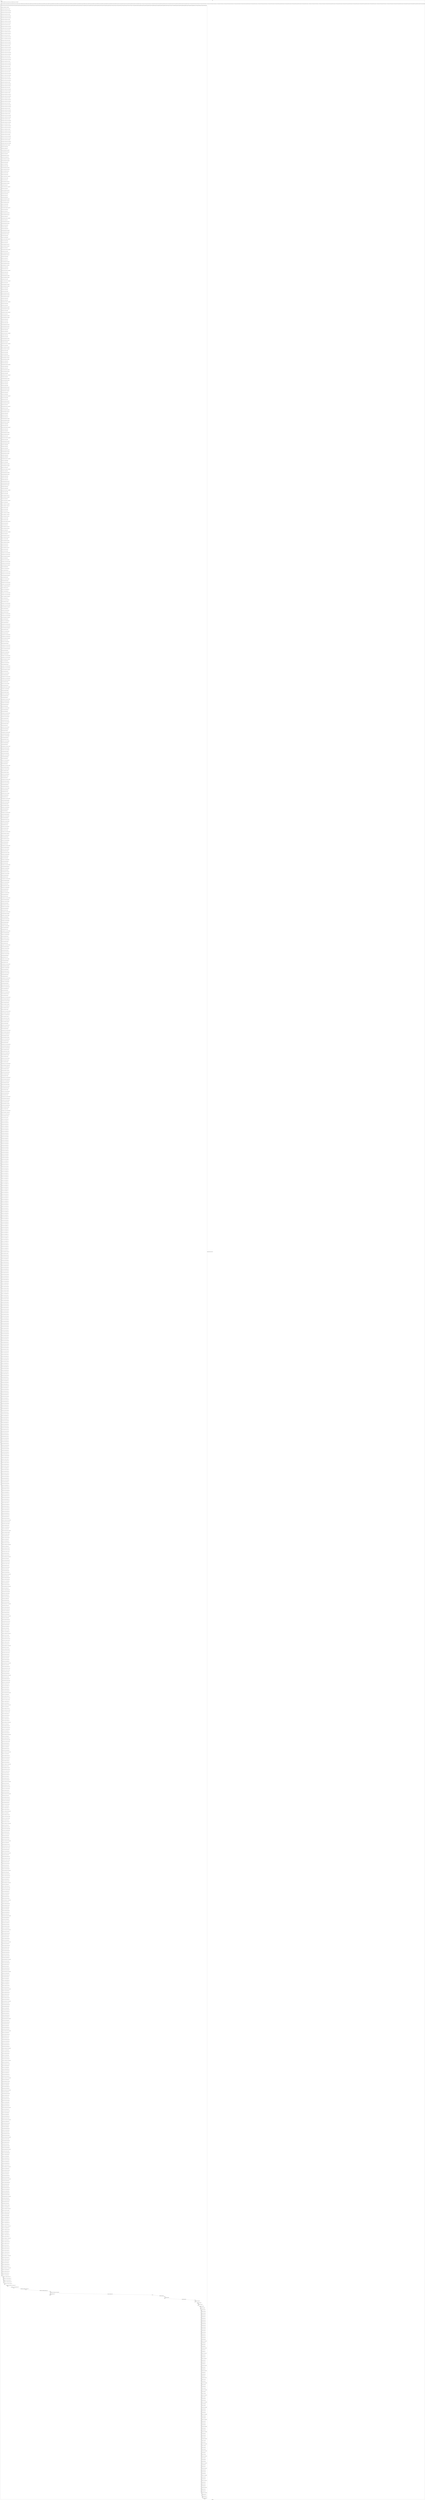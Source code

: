 digraph G {
label="Btor2XCFA";
subgraph cluster_0 {
label="main";
main_init[];
l1[];
l3[];
l4[];
l5[];
l6[];
l7[];
l8[];
l9[];
l10[];
l11[];
l12[];
l13[];
l14[];
l15[];
l16[];
l17[];
l18[];
l19[];
l20[];
l21[];
l22[];
l23[];
l24[];
l25[];
l26[];
l27[];
l28[];
l29[];
l30[];
l31[];
l32[];
l33[];
l34[];
l35[];
l36[];
l37[];
l38[];
l39[];
l40[];
l41[];
l42[];
l43[];
l44[];
l45[];
l46[];
l47[];
l48[];
l49[];
l50[];
l51[];
l52[];
l53[];
l54[];
l55[];
l56[];
l57[];
l58[];
l59[];
l60[];
l61[];
l62[];
l63[];
l64[];
l65[];
l66[];
l67[];
l68[];
l69[];
l70[];
l71[];
l72[];
l73[];
l74[];
l75[];
l76[];
l77[];
l78[];
l79[];
l80[];
l81[];
l82[];
l83[];
l84[];
l85[];
l86[];
l87[];
l88[];
l89[];
l90[];
l91[];
l92[];
l93[];
l94[];
l95[];
l96[];
l97[];
l98[];
l99[];
l100[];
l101[];
l102[];
l103[];
l104[];
l105[];
l106[];
l107[];
l108[];
l109[];
l110[];
l111[];
l112[];
l113[];
l114[];
l115[];
l116[];
l117[];
l118[];
l119[];
l120[];
l121[];
l122[];
l123[];
l124[];
l125[];
l126[];
l127[];
l128[];
l129[];
l130[];
l131[];
l132[];
l133[];
l134[];
l135[];
l136[];
l137[];
l138[];
l139[];
l140[];
l141[];
l142[];
l143[];
l144[];
l145[];
l146[];
l147[];
l148[];
l149[];
l150[];
l151[];
l152[];
l153[];
l154[];
l155[];
l156[];
l157[];
l158[];
l159[];
l160[];
l161[];
l162[];
l163[];
l164[];
l165[];
l166[];
l167[];
l168[];
l169[];
l170[];
l171[];
l172[];
l173[];
l174[];
l175[];
l176[];
l177[];
l178[];
l179[];
l180[];
l181[];
l182[];
l183[];
l184[];
l185[];
l186[];
l187[];
l188[];
l189[];
l190[];
l191[];
l192[];
l193[];
l194[];
l195[];
l196[];
l197[];
l198[];
l199[];
l200[];
l201[];
l202[];
l203[];
l204[];
l205[];
l206[];
l207[];
l208[];
l209[];
l210[];
l211[];
l212[];
l213[];
l214[];
l215[];
l216[];
l217[];
l218[];
l219[];
l220[];
l221[];
l222[];
l223[];
l224[];
l225[];
l226[];
l227[];
l228[];
l229[];
l230[];
l231[];
l232[];
l233[];
l234[];
l235[];
l236[];
l237[];
l238[];
l239[];
l240[];
l241[];
l242[];
l243[];
l244[];
l245[];
l246[];
l247[];
l248[];
l249[];
l250[];
l251[];
l252[];
l253[];
l254[];
l255[];
l256[];
l257[];
l258[];
l259[];
l260[];
l261[];
l262[];
l263[];
l264[];
l265[];
l266[];
l267[];
l268[];
l269[];
l270[];
l271[];
l272[];
l273[];
l274[];
l275[];
l276[];
l277[];
l278[];
l279[];
l280[];
l281[];
l282[];
l283[];
l284[];
l285[];
l286[];
l287[];
l288[];
l289[];
l290[];
l291[];
l292[];
l293[];
l294[];
l295[];
l296[];
l297[];
l298[];
l299[];
l300[];
l301[];
l302[];
l303[];
l304[];
l305[];
l306[];
l307[];
l308[];
l309[];
l310[];
l311[];
l312[];
l313[];
l314[];
l315[];
l316[];
l317[];
l318[];
l319[];
l320[];
l321[];
l322[];
l323[];
l324[];
l325[];
l326[];
l327[];
l328[];
l329[];
l330[];
l331[];
l332[];
l333[];
l334[];
l335[];
l336[];
l337[];
l338[];
l339[];
l340[];
l341[];
l342[];
l343[];
l344[];
l345[];
l346[];
l347[];
l348[];
l349[];
l350[];
l351[];
l352[];
l353[];
l354[];
l355[];
l356[];
l357[];
l358[];
l359[];
l360[];
l361[];
l362[];
l363[];
l364[];
l365[];
l366[];
l367[];
l368[];
l369[];
l370[];
l371[];
l372[];
l373[];
l374[];
l375[];
l376[];
l377[];
l378[];
l379[];
l380[];
l381[];
l382[];
l383[];
l384[];
l385[];
l386[];
l387[];
l388[];
l389[];
l390[];
l391[];
l392[];
l393[];
l394[];
l395[];
l396[];
l397[];
l398[];
l399[];
l400[];
l401[];
l402[];
l403[];
l404[];
l405[];
l406[];
l407[];
l408[];
l409[];
l410[];
l411[];
l412[];
l413[];
l414[];
l415[];
l416[];
l417[];
l418[];
l419[];
l420[];
l421[];
l422[];
l423[];
l424[];
l425[];
l426[];
l427[];
l428[];
l429[];
l430[];
l431[];
l432[];
l433[];
l434[];
l435[];
l436[];
l437[];
l438[];
l439[];
l440[];
l441[];
l442[];
l443[];
l444[];
l445[];
l446[];
l447[];
l448[];
l449[];
l450[];
l451[];
l452[];
l453[];
l454[];
l455[];
l456[];
l457[];
l458[];
l459[];
l460[];
l461[];
l462[];
l463[];
l464[];
l465[];
l466[];
l467[];
l468[];
l469[];
l470[];
l471[];
l472[];
l473[];
l474[];
l475[];
l476[];
l477[];
l478[];
l479[];
l480[];
l481[];
l482[];
l483[];
l484[];
l485[];
l486[];
l487[];
l488[];
l489[];
l490[];
l491[];
l492[];
l493[];
l494[];
l495[];
l496[];
l497[];
l498[];
l499[];
l500[];
l501[];
l502[];
l503[];
l504[];
l505[];
l506[];
l507[];
l508[];
l509[];
l510[];
l511[];
l512[];
l513[];
l514[];
l515[];
l516[];
l517[];
l518[];
l519[];
l520[];
l521[];
l522[];
l523[];
l524[];
l525[];
l526[];
l527[];
l528[];
l529[];
l530[];
l531[];
l532[];
l533[];
l534[];
l535[];
l536[];
l537[];
l538[];
l539[];
l540[];
l541[];
l542[];
l543[];
l544[];
l545[];
l546[];
l547[];
l548[];
l549[];
l550[];
l551[];
l552[];
l553[];
l554[];
l555[];
l556[];
l557[];
l558[];
l559[];
l560[];
l561[];
l562[];
l563[];
l564[];
l565[];
l566[];
l567[];
l568[];
l569[];
l570[];
l571[];
l572[];
l573[];
l574[];
l575[];
l576[];
l577[];
l578[];
l579[];
l580[];
l581[];
l582[];
l583[];
l584[];
l585[];
l586[];
l587[];
l588[];
l589[];
l590[];
l591[];
l592[];
l593[];
l594[];
l595[];
l596[];
l597[];
l598[];
l599[];
l600[];
l601[];
l602[];
l603[];
l604[];
l605[];
l606[];
l607[];
l608[];
l609[];
l610[];
l611[];
l612[];
l613[];
l614[];
l615[];
l616[];
l617[];
l618[];
l619[];
l620[];
l621[];
l622[];
l623[];
l624[];
l625[];
l626[];
l627[];
l628[];
l629[];
l630[];
l631[];
l632[];
l633[];
l634[];
l635[];
l636[];
l637[];
l638[];
l639[];
l640[];
l641[];
l642[];
l643[];
l644[];
l645[];
l646[];
l647[];
l648[];
l649[];
l650[];
l651[];
l652[];
l653[];
l654[];
l655[];
l656[];
l657[];
l658[];
l659[];
l660[];
l661[];
l662[];
l663[];
l664[];
l665[];
l666[];
l667[];
l668[];
l669[];
l670[];
l671[];
l672[];
l673[];
l674[];
l675[];
l676[];
l677[];
l678[];
l679[];
l680[];
l681[];
l682[];
l683[];
l684[];
l685[];
l686[];
l687[];
l688[];
l689[];
l690[];
l691[];
l692[];
l693[];
l694[];
l695[];
l696[];
l697[];
l698[];
l699[];
l700[];
l701[];
l702[];
l703[];
l704[];
l705[];
l706[];
l707[];
l708[];
l709[];
l710[];
l711[];
l712[];
l713[];
l714[];
l715[];
l716[];
l717[];
l718[];
l719[];
l720[];
l721[];
l722[];
l723[];
l724[];
l725[];
l726[];
l727[];
l728[];
l729[];
l730[];
l731[];
l732[];
l733[];
l734[];
l735[];
l736[];
l737[];
l738[];
l739[];
l740[];
l741[];
l742[];
l743[];
l744[];
l745[];
l746[];
l747[];
l748[];
l749[];
l750[];
l751[];
l752[];
l753[];
l754[];
l755[];
l756[];
l757[];
l758[];
l759[];
l760[];
l761[];
l762[];
l763[];
l764[];
l765[];
l766[];
l767[];
l768[];
l769[];
l770[];
l771[];
l772[];
l773[];
l774[];
l775[];
l776[];
l777[];
l778[];
l779[];
l780[];
l781[];
l782[];
l783[];
l784[];
l785[];
l786[];
l787[];
l788[];
l789[];
l790[];
l791[];
l792[];
l793[];
l794[];
l795[];
l796[];
l797[];
l798[];
l799[];
l800[];
l801[];
l802[];
l803[];
l804[];
l805[];
l806[];
l807[];
l808[];
l809[];
l810[];
l811[];
l812[];
l813[];
l814[];
l815[];
l816[];
l817[];
l818[];
l819[];
l820[];
l821[];
l822[];
l823[];
l824[];
l825[];
l826[];
l827[];
l828[];
l829[];
l830[];
l831[];
l832[];
l833[];
l834[];
l835[];
l836[];
l837[];
l838[];
l839[];
l840[];
l841[];
l842[];
l843[];
l844[];
l845[];
l846[];
l847[];
l848[];
l849[];
l850[];
l851[];
l852[];
l853[];
l854[];
l855[];
l856[];
l857[];
l858[];
l859[];
l860[];
l861[];
l862[];
l863[];
l864[];
l865[];
l866[];
l867[];
l868[];
l869[];
l870[];
l871[];
l872[];
l873[];
l874[];
l875[];
l876[];
l877[];
l878[];
l879[];
l880[];
l881[];
l882[];
l883[];
l884[];
l885[];
l886[];
l887[];
l888[];
l889[];
l890[];
l891[];
l892[];
l893[];
l894[];
l895[];
l896[];
l897[];
l898[];
l899[];
l900[];
l901[];
l902[];
l903[];
l904[];
l905[];
l906[];
l907[];
l908[];
l909[];
l910[];
l911[];
l912[];
l913[];
l914[];
l915[];
l916[];
l917[];
l918[];
l919[];
l920[];
l921[];
l922[];
l923[];
l924[];
l925[];
l926[];
l927[];
l928[];
l929[];
l930[];
l931[];
l932[];
l933[];
l934[];
l935[];
l936[];
l937[];
l938[];
l939[];
l940[];
l941[];
l942[];
l943[];
l944[];
l945[];
l946[];
l947[];
l948[];
l949[];
l950[];
l951[];
l952[];
l953[];
l954[];
l955[];
l956[];
l957[];
l958[];
l959[];
l960[];
l961[];
l962[];
l963[];
l964[];
l965[];
l966[];
l967[];
l968[];
l969[];
l970[];
l971[];
l972[];
l973[];
l974[];
l975[];
l976[];
l977[];
l978[];
l979[];
l980[];
l981[];
l982[];
l983[];
l984[];
l985[];
l986[];
l987[];
l988[];
l989[];
l990[];
l991[];
l992[];
l993[];
l994[];
l995[];
l996[];
l997[];
l998[];
l999[];
l1000[];
l1001[];
l1002[];
l1003[];
l1004[];
l1005[];
l1006[];
l1007[];
l1008[];
l1009[];
l1010[];
l1011[];
l1012[];
l1013[];
l1014[];
l1015[];
l1016[];
l1017[];
l1018[];
l1019[];
l1020[];
l1021[];
l1022[];
l1023[];
l1024[];
l1025[];
l1026[];
l1027[];
l1028[];
l1029[];
l1030[];
l1031[];
l1032[];
l1033[];
l1034[];
l1035[];
l1036[];
l1037[];
l1038[];
l1039[];
l1040[];
l1041[];
l1042[];
l1043[];
l1044[];
l1045[];
l1046[];
l1047[];
l1048[];
l1049[];
l1050[];
l1051[];
l1052[];
l1053[];
l1054[];
l1055[];
l1056[];
l1057[];
l1058[];
l1059[];
l1060[];
l1061[];
l1062[];
l1063[];
l1064[];
l1065[];
l1066[];
l1067[];
l1068[];
l1069[];
l1070[];
l1071[];
l1072[];
l1073[];
l1074[];
l1075[];
l1076[];
l1077[];
l1078[];
l1079[];
l1080[];
l1081[];
l1082[];
l1083[];
l1084[];
l1085[];
l1086[];
l1087[];
l1088[];
l1089[];
l1090[];
l1091[];
l1092[];
l1093[];
l1094[];
l1095[];
l1096[];
l1097[];
l1098[];
l1099[];
l1100[];
l1101[];
l1102[];
l1103[];
l1104[];
l1105[];
l1106[];
l1107[];
l1108[];
l1109[];
l1110[];
l1111[];
l1112[];
l1113[];
l1114[];
l1115[];
l1116[];
l1117[];
l1118[];
l1119[];
l1120[];
l1121[];
l1122[];
l1123[];
l1124[];
l1125[];
l1126[];
l1127[];
l1128[];
l1129[];
l1130[];
l1131[];
l1132[];
l1133[];
l1134[];
l1135[];
l1136[];
l1137[];
l1138[];
l1139[];
l1140[];
l1141[];
l1142[];
l1143[];
l1144[];
l1145[];
l1146[];
l1147[];
l1148[];
l1149[];
l1150[];
l1151[];
l1152[];
l1153[];
l1154[];
l1155[];
l1156[];
l1157[];
l1158[];
l1159[];
l1160[];
l1161[];
l1162[];
l1163[];
l1164[];
l1165[];
l1166[];
l1167[];
l1168[];
l1169[];
l1170[];
l1171[];
l1172[];
l1173[];
l1174[];
l1175[];
l1176[];
l1177[];
l1178[];
l1179[];
l1180[];
l1181[];
l1182[];
l1183[];
l1184[];
l1185[];
l1186[];
l1187[];
l1188[];
l1189[];
l1190[];
l1191[];
l1192[];
l1193[];
l1194[];
l1195[];
l1196[];
l1197[];
l1198[];
l1199[];
l1200[];
l1201[];
l1202[];
l1203[];
l1204[];
l1205[];
l1206[];
l1207[];
l1208[];
l1209[];
l1210[];
l1211[];
l1212[];
l1213[];
l1214[];
l1215[];
l1216[];
l1217[];
l1218[];
l1219[];
l1220[];
l1221[];
l1222[];
l1223[];
l1224[];
l1225[];
l1226[];
l1227[];
l1228[];
l1229[];
l1230[];
l1231[];
l1232[];
l1233[];
l1234[];
l1235[];
l1236[];
l1237[];
l1238[];
l1239[];
l1240[];
l1241[];
l1242[];
l1243[];
l1244[];
l1245[];
l1246[];
l1247[];
l1248[];
l1249[];
l1250[];
l1251[];
l1252[];
l1253[];
l1254[];
l1255[];
l1256[];
l1257[];
l1258[];
l1259[];
l1260[];
l1261[];
l1262[];
l1263[];
l1264[];
l1265[];
l1266[];
l1267[];
l1268[];
l1269[];
l1270[];
l1271[];
l1272[];
l1273[];
l1274[];
l1275[];
l1276[];
l1277[];
l1278[];
l1279[];
l1280[];
l1281[];
l1282[];
l1283[];
l1284[];
l1285[];
l1286[];
l1287[];
l1288[];
l1289[];
l1290[];
l1291[];
l1292[];
l1293[];
l1294[];
l1295[];
l1296[];
l1297[];
l1298[];
l1299[];
l1300[];
l1301[];
l1302[];
l1303[];
l1304[];
l1305[];
l1306[];
l1307[];
l1308[];
l1309[];
l1310[];
l1311[];
l1312[];
l1313[];
l1314[];
l1315[];
l1316[];
main_error[];
l1317[];
l1318[];
l1319[];
l1320[];
l1321[];
l1322[];
l1323[];
l1324[];
l1325[];
l1326[];
l1327[];
l1328[];
l1329[];
l1330[];
l1331[];
l1332[];
l1333[];
l1334[];
l1335[];
l1336[];
l1337[];
l1338[];
l1339[];
l1340[];
l1341[];
l1342[];
l1343[];
l1344[];
l1345[];
l1346[];
l1347[];
l1348[];
l1349[];
l1350[];
l1351[];
l1352[];
l1353[];
l1354[];
l1355[];
l1356[];
l1357[];
l1358[];
l1359[];
l1360[];
l1361[];
l1362[];
l1363[];
l1364[];
l1365[];
l1366[];
l1367[];
l1368[];
l1369[];
l1370[];
l1371[];
l1372[];
l1373[];
l1374[];
l1375[];
l1376[];
l1377[];
l1378[];
l1379[];
l1380[];
l1381[];
l1382[];
l1383[];
l1384[];
l1385[];
l1386[];
l1387[];
l1388[];
l1389[];
l1390[];
l1391[];
l1392[];
l1393[];
l1394[];
l1395[];
l1396[];
l1397[];
l1398[];
l1399[];
l1400[];
l1401[];
l1402[];
l1403[];
l1404[];
l1405[];
l1406[];
l1407[];
l1408[];
l1409[];
l1410[];
l1411[];
l1412[];
l1413[];
l1414[];
l1415[];
l1416[];
l1417[];
l1418[];
l1419[];
l1420[];
l1421[];
l1422[];
l1423[];
l1424[];
l1425[];
l1426[];
l1427[];
l1428[];
l1429[];
l1430[];
l1431[];
l1432[];
l1433[];
l1434[];
main_init -> l1 [label="[(assign const_3 #b00000000),(assign const_56 #b0),(assign const_244 #b00000000),(assign const_247 #b00000001)] "];
l3 -> l4 [label="[(havoc input_243),(havoc input_245),(havoc input_246),(havoc input_252),(havoc input_257),(havoc input_258),(havoc input_259),(havoc input_268),(havoc input_269),(havoc input_270),(havoc input_279),(havoc input_280),(havoc input_281),(havoc input_290),(havoc input_291),(havoc input_292),(havoc input_301),(havoc input_302),(havoc input_303),(havoc input_312),(havoc input_313),(havoc input_314),(havoc input_323),(havoc input_324),(havoc input_325),(havoc input_334),(havoc input_335),(havoc input_336),(havoc input_345),(havoc input_346),(havoc input_347),(havoc input_356),(havoc input_357),(havoc input_358),(havoc input_367),(havoc input_368),(havoc input_369),(havoc input_378),(havoc input_379),(havoc input_388),(havoc input_393),(havoc input_401),(havoc input_416),(havoc input_421),(havoc input_429),(havoc input_444),(havoc input_449),(havoc input_457),(havoc input_472),(havoc input_477),(havoc input_485),(havoc input_500),(havoc input_505),(havoc input_513),(havoc input_528),(havoc input_533),(havoc input_541),(havoc input_556),(havoc input_561),(havoc input_569),(havoc input_584),(havoc input_589),(havoc input_597),(havoc input_612),(havoc input_617),(havoc input_625),(havoc input_640),(havoc input_645),(havoc input_653),(havoc input_668),(havoc input_673),(havoc input_681),(havoc input_696),(havoc input_701),(havoc input_709),(havoc input_724),(havoc input_729),(havoc input_737)] "];
l4 -> l5 [label="[(assign binary_241 (bvand state_61 (bvnot state_239)))] "];
l5 -> l6 [label="[(assign ternary_248 (ite (= input_246 #b1) const_247 state_4))] "];
l6 -> l7 [label="[(assign ternary_249 (ite (= input_245 #b1) const_244 ternary_248))] "];
l7 -> l8 [label="[(assign ternary_250 (ite (= input_243 #b1) const_244 ternary_249))] "];
l8 -> l9 [label="[(assign ternary_253 (ite (= input_252 #b1) const_247 state_6))] "];
l9 -> l10 [label="[(assign ternary_254 (ite (= input_245 #b1) const_244 ternary_253))] "];
l10 -> l11 [label="[(assign ternary_255 (ite (= input_243 #b1) const_244 ternary_254))] "];
l11 -> l12 [label="[(assign ternary_260 (ite (= input_259 #b1) const_247 state_8))] "];
l12 -> l13 [label="[(assign ternary_261 (ite (= input_258 #b1) const_244 ternary_260))] "];
l13 -> l14 [label="[(assign ternary_262 (ite (= input_257 #b1) const_244 ternary_261))] "];
l14 -> l15 [label="[(assign ternary_264 (ite (= input_243 #b1) const_247 state_10))] "];
l15 -> l16 [label="[(assign ternary_265 (ite (= input_258 #b1) const_244 ternary_264))] "];
l16 -> l17 [label="[(assign ternary_266 (ite (= input_257 #b1) const_244 ternary_265))] "];
l17 -> l18 [label="[(assign ternary_271 (ite (= input_270 #b1) const_247 state_12))] "];
l18 -> l19 [label="[(assign ternary_272 (ite (= input_269 #b1) const_244 ternary_271))] "];
l19 -> l20 [label="[(assign ternary_273 (ite (= input_268 #b1) const_244 ternary_272))] "];
l20 -> l21 [label="[(assign ternary_275 (ite (= input_257 #b1) const_247 state_14))] "];
l21 -> l22 [label="[(assign ternary_276 (ite (= input_269 #b1) const_244 ternary_275))] "];
l22 -> l23 [label="[(assign ternary_277 (ite (= input_268 #b1) const_244 ternary_276))] "];
l23 -> l24 [label="[(assign ternary_282 (ite (= input_281 #b1) const_247 state_16))] "];
l24 -> l25 [label="[(assign ternary_283 (ite (= input_280 #b1) const_244 ternary_282))] "];
l25 -> l26 [label="[(assign ternary_284 (ite (= input_279 #b1) const_244 ternary_283))] "];
l26 -> l27 [label="[(assign ternary_286 (ite (= input_268 #b1) const_247 state_18))] "];
l27 -> l28 [label="[(assign ternary_287 (ite (= input_280 #b1) const_244 ternary_286))] "];
l28 -> l29 [label="[(assign ternary_288 (ite (= input_279 #b1) const_244 ternary_287))] "];
l29 -> l30 [label="[(assign ternary_293 (ite (= input_292 #b1) const_247 state_20))] "];
l30 -> l31 [label="[(assign ternary_294 (ite (= input_291 #b1) const_244 ternary_293))] "];
l31 -> l32 [label="[(assign ternary_295 (ite (= input_290 #b1) const_244 ternary_294))] "];
l32 -> l33 [label="[(assign ternary_297 (ite (= input_279 #b1) const_247 state_22))] "];
l33 -> l34 [label="[(assign ternary_298 (ite (= input_291 #b1) const_244 ternary_297))] "];
l34 -> l35 [label="[(assign ternary_299 (ite (= input_290 #b1) const_244 ternary_298))] "];
l35 -> l36 [label="[(assign ternary_304 (ite (= input_303 #b1) const_247 state_24))] "];
l36 -> l37 [label="[(assign ternary_305 (ite (= input_302 #b1) const_244 ternary_304))] "];
l37 -> l38 [label="[(assign ternary_306 (ite (= input_301 #b1) const_244 ternary_305))] "];
l38 -> l39 [label="[(assign ternary_308 (ite (= input_290 #b1) const_247 state_26))] "];
l39 -> l40 [label="[(assign ternary_309 (ite (= input_302 #b1) const_244 ternary_308))] "];
l40 -> l41 [label="[(assign ternary_310 (ite (= input_301 #b1) const_244 ternary_309))] "];
l41 -> l42 [label="[(assign ternary_315 (ite (= input_314 #b1) const_247 state_28))] "];
l42 -> l43 [label="[(assign ternary_316 (ite (= input_313 #b1) const_244 ternary_315))] "];
l43 -> l44 [label="[(assign ternary_317 (ite (= input_312 #b1) const_244 ternary_316))] "];
l44 -> l45 [label="[(assign ternary_319 (ite (= input_301 #b1) const_247 state_30))] "];
l45 -> l46 [label="[(assign ternary_320 (ite (= input_313 #b1) const_244 ternary_319))] "];
l46 -> l47 [label="[(assign ternary_321 (ite (= input_312 #b1) const_244 ternary_320))] "];
l47 -> l48 [label="[(assign ternary_326 (ite (= input_325 #b1) const_247 state_32))] "];
l48 -> l49 [label="[(assign ternary_327 (ite (= input_324 #b1) const_244 ternary_326))] "];
l49 -> l50 [label="[(assign ternary_328 (ite (= input_323 #b1) const_244 ternary_327))] "];
l50 -> l51 [label="[(assign ternary_330 (ite (= input_312 #b1) const_247 state_34))] "];
l51 -> l52 [label="[(assign ternary_331 (ite (= input_324 #b1) const_244 ternary_330))] "];
l52 -> l53 [label="[(assign ternary_332 (ite (= input_323 #b1) const_244 ternary_331))] "];
l53 -> l54 [label="[(assign ternary_337 (ite (= input_336 #b1) const_247 state_36))] "];
l54 -> l55 [label="[(assign ternary_338 (ite (= input_335 #b1) const_244 ternary_337))] "];
l55 -> l56 [label="[(assign ternary_339 (ite (= input_334 #b1) const_244 ternary_338))] "];
l56 -> l57 [label="[(assign ternary_341 (ite (= input_323 #b1) const_247 state_38))] "];
l57 -> l58 [label="[(assign ternary_342 (ite (= input_335 #b1) const_244 ternary_341))] "];
l58 -> l59 [label="[(assign ternary_343 (ite (= input_334 #b1) const_244 ternary_342))] "];
l59 -> l60 [label="[(assign ternary_348 (ite (= input_347 #b1) const_247 state_40))] "];
l60 -> l61 [label="[(assign ternary_349 (ite (= input_346 #b1) const_244 ternary_348))] "];
l61 -> l62 [label="[(assign ternary_350 (ite (= input_345 #b1) const_244 ternary_349))] "];
l62 -> l63 [label="[(assign ternary_352 (ite (= input_334 #b1) const_247 state_42))] "];
l63 -> l64 [label="[(assign ternary_353 (ite (= input_346 #b1) const_244 ternary_352))] "];
l64 -> l65 [label="[(assign ternary_354 (ite (= input_345 #b1) const_244 ternary_353))] "];
l65 -> l66 [label="[(assign ternary_359 (ite (= input_358 #b1) const_247 state_44))] "];
l66 -> l67 [label="[(assign ternary_360 (ite (= input_357 #b1) const_244 ternary_359))] "];
l67 -> l68 [label="[(assign ternary_361 (ite (= input_356 #b1) const_244 ternary_360))] "];
l68 -> l69 [label="[(assign ternary_363 (ite (= input_345 #b1) const_247 state_46))] "];
l69 -> l70 [label="[(assign ternary_364 (ite (= input_357 #b1) const_244 ternary_363))] "];
l70 -> l71 [label="[(assign ternary_365 (ite (= input_356 #b1) const_244 ternary_364))] "];
l71 -> l72 [label="[(assign ternary_370 (ite (= input_369 #b1) const_247 state_48))] "];
l72 -> l73 [label="[(assign ternary_371 (ite (= input_368 #b1) const_244 ternary_370))] "];
l73 -> l74 [label="[(assign ternary_372 (ite (= input_367 #b1) const_244 ternary_371))] "];
l74 -> l75 [label="[(assign ternary_374 (ite (= input_356 #b1) const_247 state_50))] "];
l75 -> l76 [label="[(assign ternary_375 (ite (= input_368 #b1) const_244 ternary_374))] "];
l76 -> l77 [label="[(assign ternary_376 (ite (= input_367 #b1) const_244 ternary_375))] "];
l77 -> l78 [label="[(assign ternary_380 (ite (= input_379 #b1) const_244 state_52))] "];
l78 -> l79 [label="[(assign ternary_381 (ite (= input_252 #b1) const_244 ternary_380))] "];
l79 -> l80 [label="[(assign ternary_382 (ite (= input_378 #b1) const_247 ternary_381))] "];
l80 -> l81 [label="[(assign ternary_384 (ite (= input_379 #b1) const_244 state_54))] "];
l81 -> l82 [label="[(assign ternary_385 (ite (= input_252 #b1) const_244 ternary_384))] "];
l82 -> l83 [label="[(assign ternary_386 (ite (= input_367 #b1) const_247 ternary_385))] "];
l83 -> l84 [label="[(assign binary_389 (bvand (bvnot state_57) (bvnot input_388)))] "];
l84 -> l85 [label="[(assign binary_390 (bvor binary_389 input_246))] "];
l85 -> l86 [label="[(assign binary_392 (bvor state_59 input_388))] "];
l86 -> l87 [label="[(assign binary_394 (bvand binary_392 (bvnot input_393)))] "];
l87 -> l88 [label="[(assign binary_395 (bvand binary_394 (bvnot input_246)))] "];
l88 -> l89 [label="[(assign binary_397 (bvor state_61 input_393))] "];
l89 -> l90 [label="[(assign binary_399 (bvand state_63 (bvnot input_379)))] "];
l90 -> l91 [label="[(assign binary_402 (bvor (bvnot state_65) input_401))] "];
l91 -> l92 [label="[(assign binary_403 (bvand binary_402 (bvnot input_388)))] "];
l92 -> l93 [label="[(assign binary_404 (bvand binary_403 (bvnot input_393)))] "];
l93 -> l94 [label="[(assign binary_405 (bvor binary_404 input_379))] "];
l94 -> l95 [label="[(assign binary_407 (bvor state_67 input_388))] "];
l95 -> l96 [label="[(assign binary_408 (bvor binary_407 input_393))] "];
l96 -> l97 [label="[(assign binary_409 (bvand binary_408 (bvnot input_245)))] "];
l97 -> l98 [label="[(assign binary_410 (bvand binary_409 (bvnot input_243)))] "];
l98 -> l99 [label="[(assign binary_412 (bvand state_69 (bvnot input_401)))] "];
l99 -> l100 [label="[(assign binary_413 (bvor binary_412 input_245))] "];
l100 -> l101 [label="[(assign binary_414 (bvor binary_413 input_243))] "];
l101 -> l102 [label="[(assign binary_417 (bvand (bvnot state_71) (bvnot input_416)))] "];
l102 -> l103 [label="[(assign binary_418 (bvor binary_417 input_259))] "];
l103 -> l104 [label="[(assign binary_420 (bvor state_73 input_416))] "];
l104 -> l105 [label="[(assign binary_422 (bvand binary_420 (bvnot input_421)))] "];
l105 -> l106 [label="[(assign binary_423 (bvand binary_422 (bvnot input_259)))] "];
l106 -> l107 [label="[(assign binary_425 (bvor state_75 input_421))] "];
l107 -> l108 [label="[(assign binary_427 (bvand (bvnot state_77) (bvnot input_245)))] "];
l108 -> l109 [label="[(assign binary_430 (bvor state_79 input_429))] "];
l109 -> l110 [label="[(assign binary_431 (bvand binary_430 (bvnot input_416)))] "];
l110 -> l111 [label="[(assign binary_432 (bvand binary_431 (bvnot input_421)))] "];
l111 -> l112 [label="[(assign binary_433 (bvor binary_432 input_245))] "];
l112 -> l113 [label="[(assign binary_435 (bvor state_81 input_416))] "];
l113 -> l114 [label="[(assign binary_436 (bvor binary_435 input_421))] "];
l114 -> l115 [label="[(assign binary_437 (bvand binary_436 (bvnot input_258)))] "];
l115 -> l116 [label="[(assign binary_438 (bvand binary_437 (bvnot input_257)))] "];
l116 -> l117 [label="[(assign binary_440 (bvand state_83 (bvnot input_429)))] "];
l117 -> l118 [label="[(assign binary_441 (bvor binary_440 input_258))] "];
l118 -> l119 [label="[(assign binary_442 (bvor binary_441 input_257))] "];
l119 -> l120 [label="[(assign binary_445 (bvand (bvnot state_85) (bvnot input_444)))] "];
l120 -> l121 [label="[(assign binary_446 (bvor binary_445 input_270))] "];
l121 -> l122 [label="[(assign binary_448 (bvor state_87 input_444))] "];
l122 -> l123 [label="[(assign binary_450 (bvand binary_448 (bvnot input_449)))] "];
l123 -> l124 [label="[(assign binary_451 (bvand binary_450 (bvnot input_270)))] "];
l124 -> l125 [label="[(assign binary_453 (bvor state_89 input_449))] "];
l125 -> l126 [label="[(assign binary_455 (bvand (bvnot state_91) (bvnot input_258)))] "];
l126 -> l127 [label="[(assign binary_458 (bvor state_93 input_457))] "];
l127 -> l128 [label="[(assign binary_459 (bvand binary_458 (bvnot input_444)))] "];
l128 -> l129 [label="[(assign binary_460 (bvand binary_459 (bvnot input_449)))] "];
l129 -> l130 [label="[(assign binary_461 (bvor binary_460 input_258))] "];
l130 -> l131 [label="[(assign binary_463 (bvor state_95 input_444))] "];
l131 -> l132 [label="[(assign binary_464 (bvor binary_463 input_449))] "];
l132 -> l133 [label="[(assign binary_465 (bvand binary_464 (bvnot input_269)))] "];
l133 -> l134 [label="[(assign binary_466 (bvand binary_465 (bvnot input_268)))] "];
l134 -> l135 [label="[(assign binary_468 (bvand state_97 (bvnot input_457)))] "];
l135 -> l136 [label="[(assign binary_469 (bvor binary_468 input_269))] "];
l136 -> l137 [label="[(assign binary_470 (bvor binary_469 input_268))] "];
l137 -> l138 [label="[(assign binary_473 (bvand (bvnot state_99) (bvnot input_472)))] "];
l138 -> l139 [label="[(assign binary_474 (bvor binary_473 input_281))] "];
l139 -> l140 [label="[(assign binary_476 (bvor state_101 input_472))] "];
l140 -> l141 [label="[(assign binary_478 (bvand binary_476 (bvnot input_477)))] "];
l141 -> l142 [label="[(assign binary_479 (bvand binary_478 (bvnot input_281)))] "];
l142 -> l143 [label="[(assign binary_481 (bvor state_103 input_477))] "];
l143 -> l144 [label="[(assign binary_483 (bvand (bvnot state_105) (bvnot input_269)))] "];
l144 -> l145 [label="[(assign binary_486 (bvor state_107 input_485))] "];
l145 -> l146 [label="[(assign binary_487 (bvand binary_486 (bvnot input_472)))] "];
l146 -> l147 [label="[(assign binary_488 (bvand binary_487 (bvnot input_477)))] "];
l147 -> l148 [label="[(assign binary_489 (bvor binary_488 input_269))] "];
l148 -> l149 [label="[(assign binary_491 (bvor state_109 input_472))] "];
l149 -> l150 [label="[(assign binary_492 (bvor binary_491 input_477))] "];
l150 -> l151 [label="[(assign binary_493 (bvand binary_492 (bvnot input_280)))] "];
l151 -> l152 [label="[(assign binary_494 (bvand binary_493 (bvnot input_279)))] "];
l152 -> l153 [label="[(assign binary_496 (bvand state_111 (bvnot input_485)))] "];
l153 -> l154 [label="[(assign binary_497 (bvor binary_496 input_280))] "];
l154 -> l155 [label="[(assign binary_498 (bvor binary_497 input_279))] "];
l155 -> l156 [label="[(assign binary_501 (bvand (bvnot state_113) (bvnot input_500)))] "];
l156 -> l157 [label="[(assign binary_502 (bvor binary_501 input_292))] "];
l157 -> l158 [label="[(assign binary_504 (bvor state_115 input_500))] "];
l158 -> l159 [label="[(assign binary_506 (bvand binary_504 (bvnot input_505)))] "];
l159 -> l160 [label="[(assign binary_507 (bvand binary_506 (bvnot input_292)))] "];
l160 -> l161 [label="[(assign binary_509 (bvor state_117 input_505))] "];
l161 -> l162 [label="[(assign binary_511 (bvand (bvnot state_119) (bvnot input_280)))] "];
l162 -> l163 [label="[(assign binary_514 (bvor state_121 input_513))] "];
l163 -> l164 [label="[(assign binary_515 (bvand binary_514 (bvnot input_500)))] "];
l164 -> l165 [label="[(assign binary_516 (bvand binary_515 (bvnot input_505)))] "];
l165 -> l166 [label="[(assign binary_517 (bvor binary_516 input_280))] "];
l166 -> l167 [label="[(assign binary_519 (bvor state_123 input_500))] "];
l167 -> l168 [label="[(assign binary_520 (bvor binary_519 input_505))] "];
l168 -> l169 [label="[(assign binary_521 (bvand binary_520 (bvnot input_291)))] "];
l169 -> l170 [label="[(assign binary_522 (bvand binary_521 (bvnot input_290)))] "];
l170 -> l171 [label="[(assign binary_524 (bvand state_125 (bvnot input_513)))] "];
l171 -> l172 [label="[(assign binary_525 (bvor binary_524 input_291))] "];
l172 -> l173 [label="[(assign binary_526 (bvor binary_525 input_290))] "];
l173 -> l174 [label="[(assign binary_529 (bvand (bvnot state_127) (bvnot input_528)))] "];
l174 -> l175 [label="[(assign binary_530 (bvor binary_529 input_303))] "];
l175 -> l176 [label="[(assign binary_532 (bvor state_129 input_528))] "];
l176 -> l177 [label="[(assign binary_534 (bvand binary_532 (bvnot input_533)))] "];
l177 -> l178 [label="[(assign binary_535 (bvand binary_534 (bvnot input_303)))] "];
l178 -> l179 [label="[(assign binary_537 (bvor state_131 input_533))] "];
l179 -> l180 [label="[(assign binary_539 (bvand (bvnot state_133) (bvnot input_291)))] "];
l180 -> l181 [label="[(assign binary_542 (bvor state_135 input_541))] "];
l181 -> l182 [label="[(assign binary_543 (bvand binary_542 (bvnot input_528)))] "];
l182 -> l183 [label="[(assign binary_544 (bvand binary_543 (bvnot input_533)))] "];
l183 -> l184 [label="[(assign binary_545 (bvor binary_544 input_291))] "];
l184 -> l185 [label="[(assign binary_547 (bvor state_137 input_528))] "];
l185 -> l186 [label="[(assign binary_548 (bvor binary_547 input_533))] "];
l186 -> l187 [label="[(assign binary_549 (bvand binary_548 (bvnot input_302)))] "];
l187 -> l188 [label="[(assign binary_550 (bvand binary_549 (bvnot input_301)))] "];
l188 -> l189 [label="[(assign binary_552 (bvand state_139 (bvnot input_541)))] "];
l189 -> l190 [label="[(assign binary_553 (bvor binary_552 input_302))] "];
l190 -> l191 [label="[(assign binary_554 (bvor binary_553 input_301))] "];
l191 -> l192 [label="[(assign binary_557 (bvand (bvnot state_141) (bvnot input_556)))] "];
l192 -> l193 [label="[(assign binary_558 (bvor binary_557 input_314))] "];
l193 -> l194 [label="[(assign binary_560 (bvor state_143 input_556))] "];
l194 -> l195 [label="[(assign binary_562 (bvand binary_560 (bvnot input_561)))] "];
l195 -> l196 [label="[(assign binary_563 (bvand binary_562 (bvnot input_314)))] "];
l196 -> l197 [label="[(assign binary_565 (bvor state_145 input_561))] "];
l197 -> l198 [label="[(assign binary_567 (bvand (bvnot state_147) (bvnot input_302)))] "];
l198 -> l199 [label="[(assign binary_570 (bvor state_149 input_569))] "];
l199 -> l200 [label="[(assign binary_571 (bvand binary_570 (bvnot input_556)))] "];
l200 -> l201 [label="[(assign binary_572 (bvand binary_571 (bvnot input_561)))] "];
l201 -> l202 [label="[(assign binary_573 (bvor binary_572 input_302))] "];
l202 -> l203 [label="[(assign binary_575 (bvor state_151 input_556))] "];
l203 -> l204 [label="[(assign binary_576 (bvor binary_575 input_561))] "];
l204 -> l205 [label="[(assign binary_577 (bvand binary_576 (bvnot input_313)))] "];
l205 -> l206 [label="[(assign binary_578 (bvand binary_577 (bvnot input_312)))] "];
l206 -> l207 [label="[(assign binary_580 (bvand state_153 (bvnot input_569)))] "];
l207 -> l208 [label="[(assign binary_581 (bvor binary_580 input_313))] "];
l208 -> l209 [label="[(assign binary_582 (bvor binary_581 input_312))] "];
l209 -> l210 [label="[(assign binary_585 (bvand (bvnot state_155) (bvnot input_584)))] "];
l210 -> l211 [label="[(assign binary_586 (bvor binary_585 input_325))] "];
l211 -> l212 [label="[(assign binary_588 (bvor state_157 input_584))] "];
l212 -> l213 [label="[(assign binary_590 (bvand binary_588 (bvnot input_589)))] "];
l213 -> l214 [label="[(assign binary_591 (bvand binary_590 (bvnot input_325)))] "];
l214 -> l215 [label="[(assign binary_593 (bvor state_159 input_589))] "];
l215 -> l216 [label="[(assign binary_595 (bvand (bvnot state_161) (bvnot input_313)))] "];
l216 -> l217 [label="[(assign binary_598 (bvor state_163 input_597))] "];
l217 -> l218 [label="[(assign binary_599 (bvand binary_598 (bvnot input_584)))] "];
l218 -> l219 [label="[(assign binary_600 (bvand binary_599 (bvnot input_589)))] "];
l219 -> l220 [label="[(assign binary_601 (bvor binary_600 input_313))] "];
l220 -> l221 [label="[(assign binary_603 (bvor state_165 input_584))] "];
l221 -> l222 [label="[(assign binary_604 (bvor binary_603 input_589))] "];
l222 -> l223 [label="[(assign binary_605 (bvand binary_604 (bvnot input_324)))] "];
l223 -> l224 [label="[(assign binary_606 (bvand binary_605 (bvnot input_323)))] "];
l224 -> l225 [label="[(assign binary_608 (bvand state_167 (bvnot input_597)))] "];
l225 -> l226 [label="[(assign binary_609 (bvor binary_608 input_324))] "];
l226 -> l227 [label="[(assign binary_610 (bvor binary_609 input_323))] "];
l227 -> l228 [label="[(assign binary_613 (bvand (bvnot state_169) (bvnot input_612)))] "];
l228 -> l229 [label="[(assign binary_614 (bvor binary_613 input_336))] "];
l229 -> l230 [label="[(assign binary_616 (bvor state_171 input_612))] "];
l230 -> l231 [label="[(assign binary_618 (bvand binary_616 (bvnot input_617)))] "];
l231 -> l232 [label="[(assign binary_619 (bvand binary_618 (bvnot input_336)))] "];
l232 -> l233 [label="[(assign binary_621 (bvor state_173 input_617))] "];
l233 -> l234 [label="[(assign binary_623 (bvand (bvnot state_175) (bvnot input_324)))] "];
l234 -> l235 [label="[(assign binary_626 (bvor state_177 input_625))] "];
l235 -> l236 [label="[(assign binary_627 (bvand binary_626 (bvnot input_612)))] "];
l236 -> l237 [label="[(assign binary_628 (bvand binary_627 (bvnot input_617)))] "];
l237 -> l238 [label="[(assign binary_629 (bvor binary_628 input_324))] "];
l238 -> l239 [label="[(assign binary_631 (bvor state_179 input_612))] "];
l239 -> l240 [label="[(assign binary_632 (bvor binary_631 input_617))] "];
l240 -> l241 [label="[(assign binary_633 (bvand binary_632 (bvnot input_335)))] "];
l241 -> l242 [label="[(assign binary_634 (bvand binary_633 (bvnot input_334)))] "];
l242 -> l243 [label="[(assign binary_636 (bvand state_181 (bvnot input_625)))] "];
l243 -> l244 [label="[(assign binary_637 (bvor binary_636 input_335))] "];
l244 -> l245 [label="[(assign binary_638 (bvor binary_637 input_334))] "];
l245 -> l246 [label="[(assign binary_641 (bvand (bvnot state_183) (bvnot input_640)))] "];
l246 -> l247 [label="[(assign binary_642 (bvor binary_641 input_347))] "];
l247 -> l248 [label="[(assign binary_644 (bvor state_185 input_640))] "];
l248 -> l249 [label="[(assign binary_646 (bvand binary_644 (bvnot input_645)))] "];
l249 -> l250 [label="[(assign binary_647 (bvand binary_646 (bvnot input_347)))] "];
l250 -> l251 [label="[(assign binary_649 (bvor state_187 input_645))] "];
l251 -> l252 [label="[(assign binary_651 (bvand (bvnot state_189) (bvnot input_335)))] "];
l252 -> l253 [label="[(assign binary_654 (bvor state_191 input_653))] "];
l253 -> l254 [label="[(assign binary_655 (bvand binary_654 (bvnot input_640)))] "];
l254 -> l255 [label="[(assign binary_656 (bvand binary_655 (bvnot input_645)))] "];
l255 -> l256 [label="[(assign binary_657 (bvor binary_656 input_335))] "];
l256 -> l257 [label="[(assign binary_659 (bvor state_193 input_640))] "];
l257 -> l258 [label="[(assign binary_660 (bvor binary_659 input_645))] "];
l258 -> l259 [label="[(assign binary_661 (bvand binary_660 (bvnot input_346)))] "];
l259 -> l260 [label="[(assign binary_662 (bvand binary_661 (bvnot input_345)))] "];
l260 -> l261 [label="[(assign binary_664 (bvand state_195 (bvnot input_653)))] "];
l261 -> l262 [label="[(assign binary_665 (bvor binary_664 input_346))] "];
l262 -> l263 [label="[(assign binary_666 (bvor binary_665 input_345))] "];
l263 -> l264 [label="[(assign binary_669 (bvand (bvnot state_197) (bvnot input_668)))] "];
l264 -> l265 [label="[(assign binary_670 (bvor binary_669 input_358))] "];
l265 -> l266 [label="[(assign binary_672 (bvor state_199 input_668))] "];
l266 -> l267 [label="[(assign binary_674 (bvand binary_672 (bvnot input_673)))] "];
l267 -> l268 [label="[(assign binary_675 (bvand binary_674 (bvnot input_358)))] "];
l268 -> l269 [label="[(assign binary_677 (bvor state_201 input_673))] "];
l269 -> l270 [label="[(assign binary_679 (bvand (bvnot state_203) (bvnot input_346)))] "];
l270 -> l271 [label="[(assign binary_682 (bvor state_205 input_681))] "];
l271 -> l272 [label="[(assign binary_683 (bvand binary_682 (bvnot input_668)))] "];
l272 -> l273 [label="[(assign binary_684 (bvand binary_683 (bvnot input_673)))] "];
l273 -> l274 [label="[(assign binary_685 (bvor binary_684 input_346))] "];
l274 -> l275 [label="[(assign binary_687 (bvor state_207 input_668))] "];
l275 -> l276 [label="[(assign binary_688 (bvor binary_687 input_673))] "];
l276 -> l277 [label="[(assign binary_689 (bvand binary_688 (bvnot input_357)))] "];
l277 -> l278 [label="[(assign binary_690 (bvand binary_689 (bvnot input_356)))] "];
l278 -> l279 [label="[(assign binary_692 (bvand state_209 (bvnot input_681)))] "];
l279 -> l280 [label="[(assign binary_693 (bvor binary_692 input_357))] "];
l280 -> l281 [label="[(assign binary_694 (bvor binary_693 input_356))] "];
l281 -> l282 [label="[(assign binary_697 (bvand (bvnot state_211) (bvnot input_696)))] "];
l282 -> l283 [label="[(assign binary_698 (bvor binary_697 input_369))] "];
l283 -> l284 [label="[(assign binary_700 (bvor state_213 input_696))] "];
l284 -> l285 [label="[(assign binary_702 (bvand binary_700 (bvnot input_701)))] "];
l285 -> l286 [label="[(assign binary_703 (bvand binary_702 (bvnot input_369)))] "];
l286 -> l287 [label="[(assign binary_705 (bvor state_215 input_701))] "];
l287 -> l288 [label="[(assign binary_707 (bvand (bvnot state_217) (bvnot input_357)))] "];
l288 -> l289 [label="[(assign binary_710 (bvor state_219 input_709))] "];
l289 -> l290 [label="[(assign binary_711 (bvand binary_710 (bvnot input_696)))] "];
l290 -> l291 [label="[(assign binary_712 (bvand binary_711 (bvnot input_701)))] "];
l291 -> l292 [label="[(assign binary_713 (bvor binary_712 input_357))] "];
l292 -> l293 [label="[(assign binary_715 (bvor state_221 input_696))] "];
l293 -> l294 [label="[(assign binary_716 (bvor binary_715 input_701))] "];
l294 -> l295 [label="[(assign binary_717 (bvand binary_716 (bvnot input_368)))] "];
l295 -> l296 [label="[(assign binary_718 (bvand binary_717 (bvnot input_367)))] "];
l296 -> l297 [label="[(assign binary_720 (bvand state_223 (bvnot input_709)))] "];
l297 -> l298 [label="[(assign binary_721 (bvor binary_720 input_368))] "];
l298 -> l299 [label="[(assign binary_722 (bvor binary_721 input_367))] "];
l299 -> l300 [label="[(assign binary_725 (bvand (bvnot state_225) (bvnot input_724)))] "];
l300 -> l301 [label="[(assign binary_726 (bvor binary_725 input_378))] "];
l301 -> l302 [label="[(assign binary_728 (bvor state_227 input_724))] "];
l302 -> l303 [label="[(assign binary_730 (bvand binary_728 (bvnot input_729)))] "];
l303 -> l304 [label="[(assign binary_731 (bvand binary_730 (bvnot input_378)))] "];
l304 -> l305 [label="[(assign binary_733 (bvor state_229 input_729))] "];
l305 -> l306 [label="[(assign binary_735 (bvand (bvnot state_231) (bvnot input_368)))] "];
l306 -> l307 [label="[(assign binary_738 (bvor state_233 input_737))] "];
l307 -> l308 [label="[(assign binary_739 (bvand binary_738 (bvnot input_724)))] "];
l308 -> l309 [label="[(assign binary_740 (bvand binary_739 (bvnot input_729)))] "];
l309 -> l310 [label="[(assign binary_741 (bvor binary_740 input_368))] "];
l310 -> l311 [label="[(assign binary_743 (bvand state_235 (bvnot input_379)))] "];
l311 -> l312 [label="[(assign binary_744 (bvand binary_743 (bvnot input_252)))] "];
l312 -> l313 [label="[(assign binary_745 (bvor binary_744 input_724))] "];
l313 -> l314 [label="[(assign binary_746 (bvor binary_745 input_729))] "];
l314 -> l315 [label="[(assign binary_748 (bvand state_237 (bvnot input_737)))] "];
l315 -> l316 [label="[(assign binary_749 (bvor binary_748 input_379))] "];
l316 -> l317 [label="[(assign binary_750 (bvor binary_749 input_252))] "];
l317 -> l318 [label="[(assign comparison_752 (ite (= const_247 state_6) #b1 #b0))] "];
l318 -> l319 [label="[(assign comparison_753 (ite (= const_247 state_4) #b1 #b0))] "];
l319 -> l320 [label="[(assign binary_754 (bvand comparison_752 comparison_753))] "];
l320 -> l321 [label="[(assign binary_755 (bvand state_69 binary_754))] "];
l321 -> l322 [label="[(assign binary_756 (bvor (bvnot input_401) binary_755))] "];
l322 -> l323 [label="[(assign comparison_757 (ite (= const_247 state_10) #b1 #b0))] "];
l323 -> l324 [label="[(assign comparison_758 (ite (= const_247 state_8) #b1 #b0))] "];
l324 -> l325 [label="[(assign binary_759 (bvand comparison_757 comparison_758))] "];
l325 -> l326 [label="[(assign binary_760 (bvand state_83 binary_759))] "];
l326 -> l327 [label="[(assign binary_761 (bvor (bvnot input_429) binary_760))] "];
l327 -> l328 [label="[(assign binary_762 (bvand binary_756 binary_761))] "];
l328 -> l329 [label="[(assign comparison_763 (ite (= const_247 state_14) #b1 #b0))] "];
l329 -> l330 [label="[(assign comparison_764 (ite (= const_247 state_12) #b1 #b0))] "];
l330 -> l331 [label="[(assign binary_765 (bvand comparison_763 comparison_764))] "];
l331 -> l332 [label="[(assign binary_766 (bvand state_97 binary_765))] "];
l332 -> l333 [label="[(assign binary_767 (bvor (bvnot input_457) binary_766))] "];
l333 -> l334 [label="[(assign binary_768 (bvand binary_762 binary_767))] "];
l334 -> l335 [label="[(assign comparison_769 (ite (= const_247 state_18) #b1 #b0))] "];
l335 -> l336 [label="[(assign comparison_770 (ite (= const_247 state_16) #b1 #b0))] "];
l336 -> l337 [label="[(assign binary_771 (bvand comparison_769 comparison_770))] "];
l337 -> l338 [label="[(assign binary_772 (bvand state_111 binary_771))] "];
l338 -> l339 [label="[(assign binary_773 (bvor (bvnot input_485) binary_772))] "];
l339 -> l340 [label="[(assign binary_774 (bvand binary_768 binary_773))] "];
l340 -> l341 [label="[(assign comparison_775 (ite (= const_247 state_22) #b1 #b0))] "];
l341 -> l342 [label="[(assign comparison_776 (ite (= const_247 state_20) #b1 #b0))] "];
l342 -> l343 [label="[(assign binary_777 (bvand comparison_775 comparison_776))] "];
l343 -> l344 [label="[(assign binary_778 (bvand state_125 binary_777))] "];
l344 -> l345 [label="[(assign binary_779 (bvor (bvnot input_513) binary_778))] "];
l345 -> l346 [label="[(assign binary_780 (bvand binary_774 binary_779))] "];
l346 -> l347 [label="[(assign comparison_781 (ite (= const_247 state_26) #b1 #b0))] "];
l347 -> l348 [label="[(assign comparison_782 (ite (= const_247 state_24) #b1 #b0))] "];
l348 -> l349 [label="[(assign binary_783 (bvand comparison_781 comparison_782))] "];
l349 -> l350 [label="[(assign binary_784 (bvand state_139 binary_783))] "];
l350 -> l351 [label="[(assign binary_785 (bvor (bvnot input_541) binary_784))] "];
l351 -> l352 [label="[(assign binary_786 (bvand binary_780 binary_785))] "];
l352 -> l353 [label="[(assign comparison_787 (ite (= const_247 state_30) #b1 #b0))] "];
l353 -> l354 [label="[(assign comparison_788 (ite (= const_247 state_28) #b1 #b0))] "];
l354 -> l355 [label="[(assign binary_789 (bvand comparison_787 comparison_788))] "];
l355 -> l356 [label="[(assign binary_790 (bvand state_153 binary_789))] "];
l356 -> l357 [label="[(assign binary_791 (bvor (bvnot input_569) binary_790))] "];
l357 -> l358 [label="[(assign binary_792 (bvand binary_786 binary_791))] "];
l358 -> l359 [label="[(assign comparison_793 (ite (= const_247 state_34) #b1 #b0))] "];
l359 -> l360 [label="[(assign comparison_794 (ite (= const_247 state_32) #b1 #b0))] "];
l360 -> l361 [label="[(assign binary_795 (bvand comparison_793 comparison_794))] "];
l361 -> l362 [label="[(assign binary_796 (bvand state_167 binary_795))] "];
l362 -> l363 [label="[(assign binary_797 (bvor (bvnot input_597) binary_796))] "];
l363 -> l364 [label="[(assign binary_798 (bvand binary_792 binary_797))] "];
l364 -> l365 [label="[(assign comparison_799 (ite (= const_247 state_38) #b1 #b0))] "];
l365 -> l366 [label="[(assign comparison_800 (ite (= const_247 state_36) #b1 #b0))] "];
l366 -> l367 [label="[(assign binary_801 (bvand comparison_799 comparison_800))] "];
l367 -> l368 [label="[(assign binary_802 (bvand state_181 binary_801))] "];
l368 -> l369 [label="[(assign binary_803 (bvor (bvnot input_625) binary_802))] "];
l369 -> l370 [label="[(assign binary_804 (bvand binary_798 binary_803))] "];
l370 -> l371 [label="[(assign comparison_805 (ite (= const_247 state_42) #b1 #b0))] "];
l371 -> l372 [label="[(assign comparison_806 (ite (= const_247 state_40) #b1 #b0))] "];
l372 -> l373 [label="[(assign binary_807 (bvand comparison_805 comparison_806))] "];
l373 -> l374 [label="[(assign binary_808 (bvand state_195 binary_807))] "];
l374 -> l375 [label="[(assign binary_809 (bvor (bvnot input_653) binary_808))] "];
l375 -> l376 [label="[(assign binary_810 (bvand binary_804 binary_809))] "];
l376 -> l377 [label="[(assign comparison_811 (ite (= const_247 state_46) #b1 #b0))] "];
l377 -> l378 [label="[(assign comparison_812 (ite (= const_247 state_44) #b1 #b0))] "];
l378 -> l379 [label="[(assign binary_813 (bvand comparison_811 comparison_812))] "];
l379 -> l380 [label="[(assign binary_814 (bvand state_209 binary_813))] "];
l380 -> l381 [label="[(assign binary_815 (bvor (bvnot input_681) binary_814))] "];
l381 -> l382 [label="[(assign binary_816 (bvand binary_810 binary_815))] "];
l382 -> l383 [label="[(assign comparison_817 (ite (= const_247 state_50) #b1 #b0))] "];
l383 -> l384 [label="[(assign comparison_818 (ite (= const_247 state_48) #b1 #b0))] "];
l384 -> l385 [label="[(assign binary_819 (bvand comparison_817 comparison_818))] "];
l385 -> l386 [label="[(assign binary_820 (bvand state_223 binary_819))] "];
l386 -> l387 [label="[(assign binary_821 (bvor (bvnot input_709) binary_820))] "];
l387 -> l388 [label="[(assign binary_822 (bvand binary_816 binary_821))] "];
l388 -> l389 [label="[(assign comparison_823 (ite (= const_247 state_54) #b1 #b0))] "];
l389 -> l390 [label="[(assign comparison_824 (ite (= const_247 state_52) #b1 #b0))] "];
l390 -> l391 [label="[(assign binary_825 (bvand comparison_823 comparison_824))] "];
l391 -> l392 [label="[(assign binary_826 (bvand state_237 binary_825))] "];
l392 -> l393 [label="[(assign binary_827 (bvor (bvnot input_737) binary_826))] "];
l393 -> l394 [label="[(assign binary_828 (bvand binary_822 binary_827))] "];
l394 -> l395 [label="[(assign binary_829 (bvand (bvnot state_57) (bvnot state_65)))] "];
l395 -> l396 [label="[(assign binary_830 (bvor (bvnot input_388) binary_829))] "];
l396 -> l397 [label="[(assign binary_831 (bvand binary_828 binary_830))] "];
l397 -> l398 [label="[(assign binary_832 (bvand state_59 (bvnot state_65)))] "];
l398 -> l399 [label="[(assign binary_833 (bvor (bvnot input_393) binary_832))] "];
l399 -> l400 [label="[(assign binary_834 (bvand binary_831 binary_833))] "];
l400 -> l401 [label="[(assign binary_835 (bvand state_59 state_69))] "];
l401 -> l402 [label="[(assign comparison_836 (ite (= const_244 state_4) #b1 #b0))] "];
l402 -> l403 [label="[(assign binary_837 (bvand binary_835 comparison_836))] "];
l403 -> l404 [label="[(assign binary_838 (bvor (bvnot input_246) binary_837))] "];
l404 -> l405 [label="[(assign binary_839 (bvand binary_834 binary_838))] "];
l405 -> l406 [label="[(assign binary_840 (bvand state_63 state_235))] "];
l406 -> l407 [label="[(assign binary_841 (bvor (bvnot input_379) binary_840))] "];
l407 -> l408 [label="[(assign binary_842 (bvand binary_839 binary_841))] "];
l408 -> l409 [label="[(assign binary_843 (bvand state_69 state_235))] "];
l409 -> l410 [label="[(assign comparison_844 (ite (= const_244 state_6) #b1 #b0))] "];
l410 -> l411 [label="[(assign binary_845 (bvand binary_843 comparison_844))] "];
l411 -> l412 [label="[(assign binary_846 (bvor (bvnot input_252) binary_845))] "];
l412 -> l413 [label="[(assign binary_847 (bvand binary_842 binary_846))] "];
l413 -> l414 [label="[(assign binary_848 (bvand (bvnot state_71) state_79))] "];
l414 -> l415 [label="[(assign binary_849 (bvor (bvnot input_416) binary_848))] "];
l415 -> l416 [label="[(assign binary_850 (bvand binary_847 binary_849))] "];
l416 -> l417 [label="[(assign binary_851 (bvand state_73 state_79))] "];
l417 -> l418 [label="[(assign binary_852 (bvor (bvnot input_421) binary_851))] "];
l418 -> l419 [label="[(assign binary_853 (bvand binary_850 binary_852))] "];
l419 -> l420 [label="[(assign binary_854 (bvand state_73 state_83))] "];
l420 -> l421 [label="[(assign comparison_855 (ite (= const_244 state_8) #b1 #b0))] "];
l421 -> l422 [label="[(assign binary_856 (bvand binary_854 comparison_855))] "];
l422 -> l423 [label="[(assign binary_857 (bvor (bvnot input_259) binary_856))] "];
l423 -> l424 [label="[(assign binary_858 (bvand binary_853 binary_857))] "];
l424 -> l425 [label="[(assign binary_859 (bvand state_67 (bvnot state_77)))] "];
l425 -> l426 [label="[(assign binary_860 (bvor (bvnot input_245) binary_859))] "];
l426 -> l427 [label="[(assign binary_861 (bvand binary_858 binary_860))] "];
l427 -> l428 [label="[(assign binary_862 (bvand state_67 state_83))] "];
l428 -> l429 [label="[(assign comparison_863 (ite (= const_244 state_10) #b1 #b0))] "];
l429 -> l430 [label="[(assign binary_864 (bvand binary_862 comparison_863))] "];
l430 -> l431 [label="[(assign binary_865 (bvor (bvnot input_243) binary_864))] "];
l431 -> l432 [label="[(assign binary_866 (bvand binary_861 binary_865))] "];
l432 -> l433 [label="[(assign binary_867 (bvand (bvnot state_85) state_93))] "];
l433 -> l434 [label="[(assign binary_868 (bvor (bvnot input_444) binary_867))] "];
l434 -> l435 [label="[(assign binary_869 (bvand binary_866 binary_868))] "];
l435 -> l436 [label="[(assign binary_870 (bvand state_87 state_93))] "];
l436 -> l437 [label="[(assign binary_871 (bvor (bvnot input_449) binary_870))] "];
l437 -> l438 [label="[(assign binary_872 (bvand binary_869 binary_871))] "];
l438 -> l439 [label="[(assign binary_873 (bvand state_87 state_97))] "];
l439 -> l440 [label="[(assign comparison_874 (ite (= const_244 state_12) #b1 #b0))] "];
l440 -> l441 [label="[(assign binary_875 (bvand binary_873 comparison_874))] "];
l441 -> l442 [label="[(assign binary_876 (bvor (bvnot input_270) binary_875))] "];
l442 -> l443 [label="[(assign binary_877 (bvand binary_872 binary_876))] "];
l443 -> l444 [label="[(assign binary_878 (bvand state_81 (bvnot state_91)))] "];
l444 -> l445 [label="[(assign binary_879 (bvor (bvnot input_258) binary_878))] "];
l445 -> l446 [label="[(assign binary_880 (bvand binary_877 binary_879))] "];
l446 -> l447 [label="[(assign binary_881 (bvand state_81 state_97))] "];
l447 -> l448 [label="[(assign comparison_882 (ite (= const_244 state_14) #b1 #b0))] "];
l448 -> l449 [label="[(assign binary_883 (bvand binary_881 comparison_882))] "];
l449 -> l450 [label="[(assign binary_884 (bvor (bvnot input_257) binary_883))] "];
l450 -> l451 [label="[(assign binary_885 (bvand binary_880 binary_884))] "];
l451 -> l452 [label="[(assign binary_886 (bvand (bvnot state_99) state_107))] "];
l452 -> l453 [label="[(assign binary_887 (bvor (bvnot input_472) binary_886))] "];
l453 -> l454 [label="[(assign binary_888 (bvand binary_885 binary_887))] "];
l454 -> l455 [label="[(assign binary_889 (bvand state_101 state_107))] "];
l455 -> l456 [label="[(assign binary_890 (bvor (bvnot input_477) binary_889))] "];
l456 -> l457 [label="[(assign binary_891 (bvand binary_888 binary_890))] "];
l457 -> l458 [label="[(assign binary_892 (bvand state_101 state_111))] "];
l458 -> l459 [label="[(assign comparison_893 (ite (= const_244 state_16) #b1 #b0))] "];
l459 -> l460 [label="[(assign binary_894 (bvand binary_892 comparison_893))] "];
l460 -> l461 [label="[(assign binary_895 (bvor (bvnot input_281) binary_894))] "];
l461 -> l462 [label="[(assign binary_896 (bvand binary_891 binary_895))] "];
l462 -> l463 [label="[(assign binary_897 (bvand state_95 (bvnot state_105)))] "];
l463 -> l464 [label="[(assign binary_898 (bvor (bvnot input_269) binary_897))] "];
l464 -> l465 [label="[(assign binary_899 (bvand binary_896 binary_898))] "];
l465 -> l466 [label="[(assign binary_900 (bvand state_95 state_111))] "];
l466 -> l467 [label="[(assign comparison_901 (ite (= const_244 state_18) #b1 #b0))] "];
l467 -> l468 [label="[(assign binary_902 (bvand binary_900 comparison_901))] "];
l468 -> l469 [label="[(assign binary_903 (bvor (bvnot input_268) binary_902))] "];
l469 -> l470 [label="[(assign binary_904 (bvand binary_899 binary_903))] "];
l470 -> l471 [label="[(assign binary_905 (bvand (bvnot state_113) state_121))] "];
l471 -> l472 [label="[(assign binary_906 (bvor (bvnot input_500) binary_905))] "];
l472 -> l473 [label="[(assign binary_907 (bvand binary_904 binary_906))] "];
l473 -> l474 [label="[(assign binary_908 (bvand state_115 state_121))] "];
l474 -> l475 [label="[(assign binary_909 (bvor (bvnot input_505) binary_908))] "];
l475 -> l476 [label="[(assign binary_910 (bvand binary_907 binary_909))] "];
l476 -> l477 [label="[(assign binary_911 (bvand state_115 state_125))] "];
l477 -> l478 [label="[(assign comparison_912 (ite (= const_244 state_20) #b1 #b0))] "];
l478 -> l479 [label="[(assign binary_913 (bvand binary_911 comparison_912))] "];
l479 -> l480 [label="[(assign binary_914 (bvor (bvnot input_292) binary_913))] "];
l480 -> l481 [label="[(assign binary_915 (bvand binary_910 binary_914))] "];
l481 -> l482 [label="[(assign binary_916 (bvand state_109 (bvnot state_119)))] "];
l482 -> l483 [label="[(assign binary_917 (bvor (bvnot input_280) binary_916))] "];
l483 -> l484 [label="[(assign binary_918 (bvand binary_915 binary_917))] "];
l484 -> l485 [label="[(assign binary_919 (bvand state_109 state_125))] "];
l485 -> l486 [label="[(assign comparison_920 (ite (= const_244 state_22) #b1 #b0))] "];
l486 -> l487 [label="[(assign binary_921 (bvand binary_919 comparison_920))] "];
l487 -> l488 [label="[(assign binary_922 (bvor (bvnot input_279) binary_921))] "];
l488 -> l489 [label="[(assign binary_923 (bvand binary_918 binary_922))] "];
l489 -> l490 [label="[(assign binary_924 (bvand (bvnot state_127) state_135))] "];
l490 -> l491 [label="[(assign binary_925 (bvor (bvnot input_528) binary_924))] "];
l491 -> l492 [label="[(assign binary_926 (bvand binary_923 binary_925))] "];
l492 -> l493 [label="[(assign binary_927 (bvand state_129 state_135))] "];
l493 -> l494 [label="[(assign binary_928 (bvor (bvnot input_533) binary_927))] "];
l494 -> l495 [label="[(assign binary_929 (bvand binary_926 binary_928))] "];
l495 -> l496 [label="[(assign binary_930 (bvand state_129 state_139))] "];
l496 -> l497 [label="[(assign comparison_931 (ite (= const_244 state_24) #b1 #b0))] "];
l497 -> l498 [label="[(assign binary_932 (bvand binary_930 comparison_931))] "];
l498 -> l499 [label="[(assign binary_933 (bvor (bvnot input_303) binary_932))] "];
l499 -> l500 [label="[(assign binary_934 (bvand binary_929 binary_933))] "];
l500 -> l501 [label="[(assign binary_935 (bvand state_123 (bvnot state_133)))] "];
l501 -> l502 [label="[(assign binary_936 (bvor (bvnot input_291) binary_935))] "];
l502 -> l503 [label="[(assign binary_937 (bvand binary_934 binary_936))] "];
l503 -> l504 [label="[(assign binary_938 (bvand state_123 state_139))] "];
l504 -> l505 [label="[(assign comparison_939 (ite (= const_244 state_26) #b1 #b0))] "];
l505 -> l506 [label="[(assign binary_940 (bvand binary_938 comparison_939))] "];
l506 -> l507 [label="[(assign binary_941 (bvor (bvnot input_290) binary_940))] "];
l507 -> l508 [label="[(assign binary_942 (bvand binary_937 binary_941))] "];
l508 -> l509 [label="[(assign binary_943 (bvand (bvnot state_141) state_149))] "];
l509 -> l510 [label="[(assign binary_944 (bvor (bvnot input_556) binary_943))] "];
l510 -> l511 [label="[(assign binary_945 (bvand binary_942 binary_944))] "];
l511 -> l512 [label="[(assign binary_946 (bvand state_143 state_149))] "];
l512 -> l513 [label="[(assign binary_947 (bvor (bvnot input_561) binary_946))] "];
l513 -> l514 [label="[(assign binary_948 (bvand binary_945 binary_947))] "];
l514 -> l515 [label="[(assign binary_949 (bvand state_143 state_153))] "];
l515 -> l516 [label="[(assign comparison_950 (ite (= const_244 state_28) #b1 #b0))] "];
l516 -> l517 [label="[(assign binary_951 (bvand binary_949 comparison_950))] "];
l517 -> l518 [label="[(assign binary_952 (bvor (bvnot input_314) binary_951))] "];
l518 -> l519 [label="[(assign binary_953 (bvand binary_948 binary_952))] "];
l519 -> l520 [label="[(assign binary_954 (bvand state_137 (bvnot state_147)))] "];
l520 -> l521 [label="[(assign binary_955 (bvor (bvnot input_302) binary_954))] "];
l521 -> l522 [label="[(assign binary_956 (bvand binary_953 binary_955))] "];
l522 -> l523 [label="[(assign binary_957 (bvand state_137 state_153))] "];
l523 -> l524 [label="[(assign comparison_958 (ite (= const_244 state_30) #b1 #b0))] "];
l524 -> l525 [label="[(assign binary_959 (bvand binary_957 comparison_958))] "];
l525 -> l526 [label="[(assign binary_960 (bvor (bvnot input_301) binary_959))] "];
l526 -> l527 [label="[(assign binary_961 (bvand binary_956 binary_960))] "];
l527 -> l528 [label="[(assign binary_962 (bvand (bvnot state_155) state_163))] "];
l528 -> l529 [label="[(assign binary_963 (bvor (bvnot input_584) binary_962))] "];
l529 -> l530 [label="[(assign binary_964 (bvand binary_961 binary_963))] "];
l530 -> l531 [label="[(assign binary_965 (bvand state_157 state_163))] "];
l531 -> l532 [label="[(assign binary_966 (bvor (bvnot input_589) binary_965))] "];
l532 -> l533 [label="[(assign binary_967 (bvand binary_964 binary_966))] "];
l533 -> l534 [label="[(assign binary_968 (bvand state_157 state_167))] "];
l534 -> l535 [label="[(assign comparison_969 (ite (= const_244 state_32) #b1 #b0))] "];
l535 -> l536 [label="[(assign binary_970 (bvand binary_968 comparison_969))] "];
l536 -> l537 [label="[(assign binary_971 (bvor (bvnot input_325) binary_970))] "];
l537 -> l538 [label="[(assign binary_972 (bvand binary_967 binary_971))] "];
l538 -> l539 [label="[(assign binary_973 (bvand state_151 (bvnot state_161)))] "];
l539 -> l540 [label="[(assign binary_974 (bvor (bvnot input_313) binary_973))] "];
l540 -> l541 [label="[(assign binary_975 (bvand binary_972 binary_974))] "];
l541 -> l542 [label="[(assign binary_976 (bvand state_151 state_167))] "];
l542 -> l543 [label="[(assign comparison_977 (ite (= const_244 state_34) #b1 #b0))] "];
l543 -> l544 [label="[(assign binary_978 (bvand binary_976 comparison_977))] "];
l544 -> l545 [label="[(assign binary_979 (bvor (bvnot input_312) binary_978))] "];
l545 -> l546 [label="[(assign binary_980 (bvand binary_975 binary_979))] "];
l546 -> l547 [label="[(assign binary_981 (bvand (bvnot state_169) state_177))] "];
l547 -> l548 [label="[(assign binary_982 (bvor (bvnot input_612) binary_981))] "];
l548 -> l549 [label="[(assign binary_983 (bvand binary_980 binary_982))] "];
l549 -> l550 [label="[(assign binary_984 (bvand state_171 state_177))] "];
l550 -> l551 [label="[(assign binary_985 (bvor (bvnot input_617) binary_984))] "];
l551 -> l552 [label="[(assign binary_986 (bvand binary_983 binary_985))] "];
l552 -> l553 [label="[(assign binary_987 (bvand state_171 state_181))] "];
l553 -> l554 [label="[(assign comparison_988 (ite (= const_244 state_36) #b1 #b0))] "];
l554 -> l555 [label="[(assign binary_989 (bvand binary_987 comparison_988))] "];
l555 -> l556 [label="[(assign binary_990 (bvor (bvnot input_336) binary_989))] "];
l556 -> l557 [label="[(assign binary_991 (bvand binary_986 binary_990))] "];
l557 -> l558 [label="[(assign binary_992 (bvand state_165 (bvnot state_175)))] "];
l558 -> l559 [label="[(assign binary_993 (bvor (bvnot input_324) binary_992))] "];
l559 -> l560 [label="[(assign binary_994 (bvand binary_991 binary_993))] "];
l560 -> l561 [label="[(assign binary_995 (bvand state_165 state_181))] "];
l561 -> l562 [label="[(assign comparison_996 (ite (= const_244 state_38) #b1 #b0))] "];
l562 -> l563 [label="[(assign binary_997 (bvand binary_995 comparison_996))] "];
l563 -> l564 [label="[(assign binary_998 (bvor (bvnot input_323) binary_997))] "];
l564 -> l565 [label="[(assign binary_999 (bvand binary_994 binary_998))] "];
l565 -> l566 [label="[(assign binary_1000 (bvand (bvnot state_183) state_191))] "];
l566 -> l567 [label="[(assign binary_1001 (bvor (bvnot input_640) binary_1000))] "];
l567 -> l568 [label="[(assign binary_1002 (bvand binary_999 binary_1001))] "];
l568 -> l569 [label="[(assign binary_1003 (bvand state_185 state_191))] "];
l569 -> l570 [label="[(assign binary_1004 (bvor (bvnot input_645) binary_1003))] "];
l570 -> l571 [label="[(assign binary_1005 (bvand binary_1002 binary_1004))] "];
l571 -> l572 [label="[(assign binary_1006 (bvand state_185 state_195))] "];
l572 -> l573 [label="[(assign comparison_1007 (ite (= const_244 state_40) #b1 #b0))] "];
l573 -> l574 [label="[(assign binary_1008 (bvand binary_1006 comparison_1007))] "];
l574 -> l575 [label="[(assign binary_1009 (bvor (bvnot input_347) binary_1008))] "];
l575 -> l576 [label="[(assign binary_1010 (bvand binary_1005 binary_1009))] "];
l576 -> l577 [label="[(assign binary_1011 (bvand state_179 (bvnot state_189)))] "];
l577 -> l578 [label="[(assign binary_1012 (bvor (bvnot input_335) binary_1011))] "];
l578 -> l579 [label="[(assign binary_1013 (bvand binary_1010 binary_1012))] "];
l579 -> l580 [label="[(assign binary_1014 (bvand state_179 state_195))] "];
l580 -> l581 [label="[(assign comparison_1015 (ite (= const_244 state_42) #b1 #b0))] "];
l581 -> l582 [label="[(assign binary_1016 (bvand binary_1014 comparison_1015))] "];
l582 -> l583 [label="[(assign binary_1017 (bvor (bvnot input_334) binary_1016))] "];
l583 -> l584 [label="[(assign binary_1018 (bvand binary_1013 binary_1017))] "];
l584 -> l585 [label="[(assign binary_1019 (bvand (bvnot state_197) state_205))] "];
l585 -> l586 [label="[(assign binary_1020 (bvor (bvnot input_668) binary_1019))] "];
l586 -> l587 [label="[(assign binary_1021 (bvand binary_1018 binary_1020))] "];
l587 -> l588 [label="[(assign binary_1022 (bvand state_199 state_205))] "];
l588 -> l589 [label="[(assign binary_1023 (bvor (bvnot input_673) binary_1022))] "];
l589 -> l590 [label="[(assign binary_1024 (bvand binary_1021 binary_1023))] "];
l590 -> l591 [label="[(assign binary_1025 (bvand state_199 state_209))] "];
l591 -> l592 [label="[(assign comparison_1026 (ite (= const_244 state_44) #b1 #b0))] "];
l592 -> l593 [label="[(assign binary_1027 (bvand binary_1025 comparison_1026))] "];
l593 -> l594 [label="[(assign binary_1028 (bvor (bvnot input_358) binary_1027))] "];
l594 -> l595 [label="[(assign binary_1029 (bvand binary_1024 binary_1028))] "];
l595 -> l596 [label="[(assign binary_1030 (bvand state_193 (bvnot state_203)))] "];
l596 -> l597 [label="[(assign binary_1031 (bvor (bvnot input_346) binary_1030))] "];
l597 -> l598 [label="[(assign binary_1032 (bvand binary_1029 binary_1031))] "];
l598 -> l599 [label="[(assign binary_1033 (bvand state_193 state_209))] "];
l599 -> l600 [label="[(assign comparison_1034 (ite (= const_244 state_46) #b1 #b0))] "];
l600 -> l601 [label="[(assign binary_1035 (bvand binary_1033 comparison_1034))] "];
l601 -> l602 [label="[(assign binary_1036 (bvor (bvnot input_345) binary_1035))] "];
l602 -> l603 [label="[(assign binary_1037 (bvand binary_1032 binary_1036))] "];
l603 -> l604 [label="[(assign binary_1038 (bvand (bvnot state_211) state_219))] "];
l604 -> l605 [label="[(assign binary_1039 (bvor (bvnot input_696) binary_1038))] "];
l605 -> l606 [label="[(assign binary_1040 (bvand binary_1037 binary_1039))] "];
l606 -> l607 [label="[(assign binary_1041 (bvand state_213 state_219))] "];
l607 -> l608 [label="[(assign binary_1042 (bvor (bvnot input_701) binary_1041))] "];
l608 -> l609 [label="[(assign binary_1043 (bvand binary_1040 binary_1042))] "];
l609 -> l610 [label="[(assign binary_1044 (bvand state_213 state_223))] "];
l610 -> l611 [label="[(assign comparison_1045 (ite (= const_244 state_48) #b1 #b0))] "];
l611 -> l612 [label="[(assign binary_1046 (bvand binary_1044 comparison_1045))] "];
l612 -> l613 [label="[(assign binary_1047 (bvor (bvnot input_369) binary_1046))] "];
l613 -> l614 [label="[(assign binary_1048 (bvand binary_1043 binary_1047))] "];
l614 -> l615 [label="[(assign binary_1049 (bvand state_207 (bvnot state_217)))] "];
l615 -> l616 [label="[(assign binary_1050 (bvor (bvnot input_357) binary_1049))] "];
l616 -> l617 [label="[(assign binary_1051 (bvand binary_1048 binary_1050))] "];
l617 -> l618 [label="[(assign binary_1052 (bvand state_207 state_223))] "];
l618 -> l619 [label="[(assign comparison_1053 (ite (= const_244 state_50) #b1 #b0))] "];
l619 -> l620 [label="[(assign binary_1054 (bvand binary_1052 comparison_1053))] "];
l620 -> l621 [label="[(assign binary_1055 (bvor (bvnot input_356) binary_1054))] "];
l621 -> l622 [label="[(assign binary_1056 (bvand binary_1051 binary_1055))] "];
l622 -> l623 [label="[(assign binary_1057 (bvand (bvnot state_225) state_233))] "];
l623 -> l624 [label="[(assign binary_1058 (bvor (bvnot input_724) binary_1057))] "];
l624 -> l625 [label="[(assign binary_1059 (bvand binary_1056 binary_1058))] "];
l625 -> l626 [label="[(assign binary_1060 (bvand state_227 state_233))] "];
l626 -> l627 [label="[(assign binary_1061 (bvor (bvnot input_729) binary_1060))] "];
l627 -> l628 [label="[(assign binary_1062 (bvand binary_1059 binary_1061))] "];
l628 -> l629 [label="[(assign binary_1063 (bvand state_227 state_237))] "];
l629 -> l630 [label="[(assign comparison_1064 (ite (= const_244 state_52) #b1 #b0))] "];
l630 -> l631 [label="[(assign binary_1065 (bvand binary_1063 comparison_1064))] "];
l631 -> l632 [label="[(assign binary_1066 (bvor (bvnot input_378) binary_1065))] "];
l632 -> l633 [label="[(assign binary_1067 (bvand binary_1062 binary_1066))] "];
l633 -> l634 [label="[(assign binary_1068 (bvand state_221 (bvnot state_231)))] "];
l634 -> l635 [label="[(assign binary_1069 (bvor (bvnot input_368) binary_1068))] "];
l635 -> l636 [label="[(assign binary_1070 (bvand binary_1067 binary_1069))] "];
l636 -> l637 [label="[(assign binary_1071 (bvand state_221 state_237))] "];
l637 -> l638 [label="[(assign comparison_1072 (ite (= const_244 state_54) #b1 #b0))] "];
l638 -> l639 [label="[(assign binary_1073 (bvand binary_1071 comparison_1072))] "];
l639 -> l640 [label="[(assign binary_1074 (bvor (bvnot input_367) binary_1073))] "];
l640 -> l641 [label="[(assign binary_1075 (bvand binary_1070 binary_1074))] "];
l641 -> l642 [label="[(assign binary_1076 (bvor input_401 input_429))] "];
l642 -> l643 [label="[(assign binary_1077 (bvor input_457 binary_1076))] "];
l643 -> l644 [label="[(assign binary_1078 (bvor input_485 binary_1077))] "];
l644 -> l645 [label="[(assign binary_1079 (bvor input_513 binary_1078))] "];
l645 -> l646 [label="[(assign binary_1080 (bvor input_541 binary_1079))] "];
l646 -> l647 [label="[(assign binary_1081 (bvor input_569 binary_1080))] "];
l647 -> l648 [label="[(assign binary_1082 (bvor input_597 binary_1081))] "];
l648 -> l649 [label="[(assign binary_1083 (bvor input_625 binary_1082))] "];
l649 -> l650 [label="[(assign binary_1084 (bvor input_653 binary_1083))] "];
l650 -> l651 [label="[(assign binary_1085 (bvor input_681 binary_1084))] "];
l651 -> l652 [label="[(assign binary_1086 (bvor input_709 binary_1085))] "];
l652 -> l653 [label="[(assign binary_1087 (bvor input_737 binary_1086))] "];
l653 -> l654 [label="[(assign binary_1088 (bvor input_388 binary_1087))] "];
l654 -> l655 [label="[(assign binary_1089 (bvor input_393 binary_1088))] "];
l655 -> l656 [label="[(assign binary_1090 (bvor input_246 binary_1089))] "];
l656 -> l657 [label="[(assign binary_1091 (bvor input_379 binary_1090))] "];
l657 -> l658 [label="[(assign binary_1092 (bvor input_252 binary_1091))] "];
l658 -> l659 [label="[(assign binary_1093 (bvor input_416 binary_1092))] "];
l659 -> l660 [label="[(assign binary_1094 (bvor input_421 binary_1093))] "];
l660 -> l661 [label="[(assign binary_1095 (bvor input_259 binary_1094))] "];
l661 -> l662 [label="[(assign binary_1096 (bvor input_245 binary_1095))] "];
l662 -> l663 [label="[(assign binary_1097 (bvor input_243 binary_1096))] "];
l663 -> l664 [label="[(assign binary_1098 (bvor input_444 binary_1097))] "];
l664 -> l665 [label="[(assign binary_1099 (bvor input_449 binary_1098))] "];
l665 -> l666 [label="[(assign binary_1100 (bvor input_270 binary_1099))] "];
l666 -> l667 [label="[(assign binary_1101 (bvor input_258 binary_1100))] "];
l667 -> l668 [label="[(assign binary_1102 (bvor input_257 binary_1101))] "];
l668 -> l669 [label="[(assign binary_1103 (bvor input_472 binary_1102))] "];
l669 -> l670 [label="[(assign binary_1104 (bvor input_477 binary_1103))] "];
l670 -> l671 [label="[(assign binary_1105 (bvor input_281 binary_1104))] "];
l671 -> l672 [label="[(assign binary_1106 (bvor input_269 binary_1105))] "];
l672 -> l673 [label="[(assign binary_1107 (bvor input_268 binary_1106))] "];
l673 -> l674 [label="[(assign binary_1108 (bvor input_500 binary_1107))] "];
l674 -> l675 [label="[(assign binary_1109 (bvor input_505 binary_1108))] "];
l675 -> l676 [label="[(assign binary_1110 (bvor input_292 binary_1109))] "];
l676 -> l677 [label="[(assign binary_1111 (bvor input_280 binary_1110))] "];
l677 -> l678 [label="[(assign binary_1112 (bvor input_279 binary_1111))] "];
l678 -> l679 [label="[(assign binary_1113 (bvor input_528 binary_1112))] "];
l679 -> l680 [label="[(assign binary_1114 (bvor input_533 binary_1113))] "];
l680 -> l681 [label="[(assign binary_1115 (bvor input_303 binary_1114))] "];
l681 -> l682 [label="[(assign binary_1116 (bvor input_291 binary_1115))] "];
l682 -> l683 [label="[(assign binary_1117 (bvor input_290 binary_1116))] "];
l683 -> l684 [label="[(assign binary_1118 (bvor input_556 binary_1117))] "];
l684 -> l685 [label="[(assign binary_1119 (bvor input_561 binary_1118))] "];
l685 -> l686 [label="[(assign binary_1120 (bvor input_314 binary_1119))] "];
l686 -> l687 [label="[(assign binary_1121 (bvor input_302 binary_1120))] "];
l687 -> l688 [label="[(assign binary_1122 (bvor input_301 binary_1121))] "];
l688 -> l689 [label="[(assign binary_1123 (bvor input_584 binary_1122))] "];
l689 -> l690 [label="[(assign binary_1124 (bvor input_589 binary_1123))] "];
l690 -> l691 [label="[(assign binary_1125 (bvor input_325 binary_1124))] "];
l691 -> l692 [label="[(assign binary_1126 (bvor input_313 binary_1125))] "];
l692 -> l693 [label="[(assign binary_1127 (bvor input_312 binary_1126))] "];
l693 -> l694 [label="[(assign binary_1128 (bvor input_612 binary_1127))] "];
l694 -> l695 [label="[(assign binary_1129 (bvor input_617 binary_1128))] "];
l695 -> l696 [label="[(assign binary_1130 (bvor input_336 binary_1129))] "];
l696 -> l697 [label="[(assign binary_1131 (bvor input_324 binary_1130))] "];
l697 -> l698 [label="[(assign binary_1132 (bvor input_323 binary_1131))] "];
l698 -> l699 [label="[(assign binary_1133 (bvor input_640 binary_1132))] "];
l699 -> l700 [label="[(assign binary_1134 (bvor input_645 binary_1133))] "];
l700 -> l701 [label="[(assign binary_1135 (bvor input_347 binary_1134))] "];
l701 -> l702 [label="[(assign binary_1136 (bvor input_335 binary_1135))] "];
l702 -> l703 [label="[(assign binary_1137 (bvor input_334 binary_1136))] "];
l703 -> l704 [label="[(assign binary_1138 (bvor input_668 binary_1137))] "];
l704 -> l705 [label="[(assign binary_1139 (bvor input_673 binary_1138))] "];
l705 -> l706 [label="[(assign binary_1140 (bvor input_358 binary_1139))] "];
l706 -> l707 [label="[(assign binary_1141 (bvor input_346 binary_1140))] "];
l707 -> l708 [label="[(assign binary_1142 (bvor input_345 binary_1141))] "];
l708 -> l709 [label="[(assign binary_1143 (bvor input_696 binary_1142))] "];
l709 -> l710 [label="[(assign binary_1144 (bvor input_701 binary_1143))] "];
l710 -> l711 [label="[(assign binary_1145 (bvor input_369 binary_1144))] "];
l711 -> l712 [label="[(assign binary_1146 (bvor input_357 binary_1145))] "];
l712 -> l713 [label="[(assign binary_1147 (bvor input_356 binary_1146))] "];
l713 -> l714 [label="[(assign binary_1148 (bvor input_724 binary_1147))] "];
l714 -> l715 [label="[(assign binary_1149 (bvor input_729 binary_1148))] "];
l715 -> l716 [label="[(assign binary_1150 (bvor input_378 binary_1149))] "];
l716 -> l717 [label="[(assign binary_1151 (bvor input_368 binary_1150))] "];
l717 -> l718 [label="[(assign binary_1152 (bvor input_367 binary_1151))] "];
l718 -> l719 [label="[(assign binary_1153 (bvand binary_1075 binary_1152))] "];
l719 -> l720 [label="[(assign binary_1154 (bvand input_401 input_429))] "];
l720 -> l721 [label="[(assign binary_1155 (bvand input_457 binary_1076))] "];
l721 -> l722 [label="[(assign binary_1156 (bvor binary_1154 binary_1155))] "];
l722 -> l723 [label="[(assign binary_1157 (bvand input_485 binary_1077))] "];
l723 -> l724 [label="[(assign binary_1158 (bvor binary_1156 binary_1157))] "];
l724 -> l725 [label="[(assign binary_1159 (bvand input_513 binary_1078))] "];
l725 -> l726 [label="[(assign binary_1160 (bvor binary_1158 binary_1159))] "];
l726 -> l727 [label="[(assign binary_1161 (bvand input_541 binary_1079))] "];
l727 -> l728 [label="[(assign binary_1162 (bvor binary_1160 binary_1161))] "];
l728 -> l729 [label="[(assign binary_1163 (bvand input_569 binary_1080))] "];
l729 -> l730 [label="[(assign binary_1164 (bvor binary_1162 binary_1163))] "];
l730 -> l731 [label="[(assign binary_1165 (bvand input_597 binary_1081))] "];
l731 -> l732 [label="[(assign binary_1166 (bvor binary_1164 binary_1165))] "];
l732 -> l733 [label="[(assign binary_1167 (bvand input_625 binary_1082))] "];
l733 -> l734 [label="[(assign binary_1168 (bvor binary_1166 binary_1167))] "];
l734 -> l735 [label="[(assign binary_1169 (bvand input_653 binary_1083))] "];
l735 -> l736 [label="[(assign binary_1170 (bvor binary_1168 binary_1169))] "];
l736 -> l737 [label="[(assign binary_1171 (bvand input_681 binary_1084))] "];
l737 -> l738 [label="[(assign binary_1172 (bvor binary_1170 binary_1171))] "];
l738 -> l739 [label="[(assign binary_1173 (bvand input_709 binary_1085))] "];
l739 -> l740 [label="[(assign binary_1174 (bvor binary_1172 binary_1173))] "];
l740 -> l741 [label="[(assign binary_1175 (bvand input_737 binary_1086))] "];
l741 -> l742 [label="[(assign binary_1176 (bvor binary_1174 binary_1175))] "];
l742 -> l743 [label="[(assign binary_1177 (bvand input_388 binary_1087))] "];
l743 -> l744 [label="[(assign binary_1178 (bvor binary_1176 binary_1177))] "];
l744 -> l745 [label="[(assign binary_1179 (bvand input_393 binary_1088))] "];
l745 -> l746 [label="[(assign binary_1180 (bvor binary_1178 binary_1179))] "];
l746 -> l747 [label="[(assign binary_1181 (bvand input_246 binary_1089))] "];
l747 -> l748 [label="[(assign binary_1182 (bvor binary_1180 binary_1181))] "];
l748 -> l749 [label="[(assign binary_1183 (bvand input_379 binary_1090))] "];
l749 -> l750 [label="[(assign binary_1184 (bvor binary_1182 binary_1183))] "];
l750 -> l751 [label="[(assign binary_1185 (bvand input_252 binary_1091))] "];
l751 -> l752 [label="[(assign binary_1186 (bvor binary_1184 binary_1185))] "];
l752 -> l753 [label="[(assign binary_1187 (bvand input_416 binary_1092))] "];
l753 -> l754 [label="[(assign binary_1188 (bvor binary_1186 binary_1187))] "];
l754 -> l755 [label="[(assign binary_1189 (bvand input_421 binary_1093))] "];
l755 -> l756 [label="[(assign binary_1190 (bvor binary_1188 binary_1189))] "];
l756 -> l757 [label="[(assign binary_1191 (bvand input_259 binary_1094))] "];
l757 -> l758 [label="[(assign binary_1192 (bvor binary_1190 binary_1191))] "];
l758 -> l759 [label="[(assign binary_1193 (bvand input_245 binary_1095))] "];
l759 -> l760 [label="[(assign binary_1194 (bvor binary_1192 binary_1193))] "];
l760 -> l761 [label="[(assign binary_1195 (bvand input_243 binary_1096))] "];
l761 -> l762 [label="[(assign binary_1196 (bvor binary_1194 binary_1195))] "];
l762 -> l763 [label="[(assign binary_1197 (bvand input_444 binary_1097))] "];
l763 -> l764 [label="[(assign binary_1198 (bvor binary_1196 binary_1197))] "];
l764 -> l765 [label="[(assign binary_1199 (bvand input_449 binary_1098))] "];
l765 -> l766 [label="[(assign binary_1200 (bvor binary_1198 binary_1199))] "];
l766 -> l767 [label="[(assign binary_1201 (bvand input_270 binary_1099))] "];
l767 -> l768 [label="[(assign binary_1202 (bvor binary_1200 binary_1201))] "];
l768 -> l769 [label="[(assign binary_1203 (bvand input_258 binary_1100))] "];
l769 -> l770 [label="[(assign binary_1204 (bvor binary_1202 binary_1203))] "];
l770 -> l771 [label="[(assign binary_1205 (bvand input_257 binary_1101))] "];
l771 -> l772 [label="[(assign binary_1206 (bvor binary_1204 binary_1205))] "];
l772 -> l773 [label="[(assign binary_1207 (bvand input_472 binary_1102))] "];
l773 -> l774 [label="[(assign binary_1208 (bvor binary_1206 binary_1207))] "];
l774 -> l775 [label="[(assign binary_1209 (bvand input_477 binary_1103))] "];
l775 -> l776 [label="[(assign binary_1210 (bvor binary_1208 binary_1209))] "];
l776 -> l777 [label="[(assign binary_1211 (bvand input_281 binary_1104))] "];
l777 -> l778 [label="[(assign binary_1212 (bvor binary_1210 binary_1211))] "];
l778 -> l779 [label="[(assign binary_1213 (bvand input_269 binary_1105))] "];
l779 -> l780 [label="[(assign binary_1214 (bvor binary_1212 binary_1213))] "];
l780 -> l781 [label="[(assign binary_1215 (bvand input_268 binary_1106))] "];
l781 -> l782 [label="[(assign binary_1216 (bvor binary_1214 binary_1215))] "];
l782 -> l783 [label="[(assign binary_1217 (bvand input_500 binary_1107))] "];
l783 -> l784 [label="[(assign binary_1218 (bvor binary_1216 binary_1217))] "];
l784 -> l785 [label="[(assign binary_1219 (bvand input_505 binary_1108))] "];
l785 -> l786 [label="[(assign binary_1220 (bvor binary_1218 binary_1219))] "];
l786 -> l787 [label="[(assign binary_1221 (bvand input_292 binary_1109))] "];
l787 -> l788 [label="[(assign binary_1222 (bvor binary_1220 binary_1221))] "];
l788 -> l789 [label="[(assign binary_1223 (bvand input_280 binary_1110))] "];
l789 -> l790 [label="[(assign binary_1224 (bvor binary_1222 binary_1223))] "];
l790 -> l791 [label="[(assign binary_1225 (bvand input_279 binary_1111))] "];
l791 -> l792 [label="[(assign binary_1226 (bvor binary_1224 binary_1225))] "];
l792 -> l793 [label="[(assign binary_1227 (bvand input_528 binary_1112))] "];
l793 -> l794 [label="[(assign binary_1228 (bvor binary_1226 binary_1227))] "];
l794 -> l795 [label="[(assign binary_1229 (bvand input_533 binary_1113))] "];
l795 -> l796 [label="[(assign binary_1230 (bvor binary_1228 binary_1229))] "];
l796 -> l797 [label="[(assign binary_1231 (bvand input_303 binary_1114))] "];
l797 -> l798 [label="[(assign binary_1232 (bvor binary_1230 binary_1231))] "];
l798 -> l799 [label="[(assign binary_1233 (bvand input_291 binary_1115))] "];
l799 -> l800 [label="[(assign binary_1234 (bvor binary_1232 binary_1233))] "];
l800 -> l801 [label="[(assign binary_1235 (bvand input_290 binary_1116))] "];
l801 -> l802 [label="[(assign binary_1236 (bvor binary_1234 binary_1235))] "];
l802 -> l803 [label="[(assign binary_1237 (bvand input_556 binary_1117))] "];
l803 -> l804 [label="[(assign binary_1238 (bvor binary_1236 binary_1237))] "];
l804 -> l805 [label="[(assign binary_1239 (bvand input_561 binary_1118))] "];
l805 -> l806 [label="[(assign binary_1240 (bvor binary_1238 binary_1239))] "];
l806 -> l807 [label="[(assign binary_1241 (bvand input_314 binary_1119))] "];
l807 -> l808 [label="[(assign binary_1242 (bvor binary_1240 binary_1241))] "];
l808 -> l809 [label="[(assign binary_1243 (bvand input_302 binary_1120))] "];
l809 -> l810 [label="[(assign binary_1244 (bvor binary_1242 binary_1243))] "];
l810 -> l811 [label="[(assign binary_1245 (bvand input_301 binary_1121))] "];
l811 -> l812 [label="[(assign binary_1246 (bvor binary_1244 binary_1245))] "];
l812 -> l813 [label="[(assign binary_1247 (bvand input_584 binary_1122))] "];
l813 -> l814 [label="[(assign binary_1248 (bvor binary_1246 binary_1247))] "];
l814 -> l815 [label="[(assign binary_1249 (bvand input_589 binary_1123))] "];
l815 -> l816 [label="[(assign binary_1250 (bvor binary_1248 binary_1249))] "];
l816 -> l817 [label="[(assign binary_1251 (bvand input_325 binary_1124))] "];
l817 -> l818 [label="[(assign binary_1252 (bvor binary_1250 binary_1251))] "];
l818 -> l819 [label="[(assign binary_1253 (bvand input_313 binary_1125))] "];
l819 -> l820 [label="[(assign binary_1254 (bvor binary_1252 binary_1253))] "];
l820 -> l821 [label="[(assign binary_1255 (bvand input_312 binary_1126))] "];
l821 -> l822 [label="[(assign binary_1256 (bvor binary_1254 binary_1255))] "];
l822 -> l823 [label="[(assign binary_1257 (bvand input_612 binary_1127))] "];
l823 -> l824 [label="[(assign binary_1258 (bvor binary_1256 binary_1257))] "];
l824 -> l825 [label="[(assign binary_1259 (bvand input_617 binary_1128))] "];
l825 -> l826 [label="[(assign binary_1260 (bvor binary_1258 binary_1259))] "];
l826 -> l827 [label="[(assign binary_1261 (bvand input_336 binary_1129))] "];
l827 -> l828 [label="[(assign binary_1262 (bvor binary_1260 binary_1261))] "];
l828 -> l829 [label="[(assign binary_1263 (bvand input_324 binary_1130))] "];
l829 -> l830 [label="[(assign binary_1264 (bvor binary_1262 binary_1263))] "];
l830 -> l831 [label="[(assign binary_1265 (bvand input_323 binary_1131))] "];
l831 -> l832 [label="[(assign binary_1266 (bvor binary_1264 binary_1265))] "];
l832 -> l833 [label="[(assign binary_1267 (bvand input_640 binary_1132))] "];
l833 -> l834 [label="[(assign binary_1268 (bvor binary_1266 binary_1267))] "];
l834 -> l835 [label="[(assign binary_1269 (bvand input_645 binary_1133))] "];
l835 -> l836 [label="[(assign binary_1270 (bvor binary_1268 binary_1269))] "];
l836 -> l837 [label="[(assign binary_1271 (bvand input_347 binary_1134))] "];
l837 -> l838 [label="[(assign binary_1272 (bvor binary_1270 binary_1271))] "];
l838 -> l839 [label="[(assign binary_1273 (bvand input_335 binary_1135))] "];
l839 -> l840 [label="[(assign binary_1274 (bvor binary_1272 binary_1273))] "];
l840 -> l841 [label="[(assign binary_1275 (bvand input_334 binary_1136))] "];
l841 -> l842 [label="[(assign binary_1276 (bvor binary_1274 binary_1275))] "];
l842 -> l843 [label="[(assign binary_1277 (bvand input_668 binary_1137))] "];
l843 -> l844 [label="[(assign binary_1278 (bvor binary_1276 binary_1277))] "];
l844 -> l845 [label="[(assign binary_1279 (bvand input_673 binary_1138))] "];
l845 -> l846 [label="[(assign binary_1280 (bvor binary_1278 binary_1279))] "];
l846 -> l847 [label="[(assign binary_1281 (bvand input_358 binary_1139))] "];
l847 -> l848 [label="[(assign binary_1282 (bvor binary_1280 binary_1281))] "];
l848 -> l849 [label="[(assign binary_1283 (bvand input_346 binary_1140))] "];
l849 -> l850 [label="[(assign binary_1284 (bvor binary_1282 binary_1283))] "];
l850 -> l851 [label="[(assign binary_1285 (bvand input_345 binary_1141))] "];
l851 -> l852 [label="[(assign binary_1286 (bvor binary_1284 binary_1285))] "];
l852 -> l853 [label="[(assign binary_1287 (bvand input_696 binary_1142))] "];
l853 -> l854 [label="[(assign binary_1288 (bvor binary_1286 binary_1287))] "];
l854 -> l855 [label="[(assign binary_1289 (bvand input_701 binary_1143))] "];
l855 -> l856 [label="[(assign binary_1290 (bvor binary_1288 binary_1289))] "];
l856 -> l857 [label="[(assign binary_1291 (bvand input_369 binary_1144))] "];
l857 -> l858 [label="[(assign binary_1292 (bvor binary_1290 binary_1291))] "];
l858 -> l859 [label="[(assign binary_1293 (bvand input_357 binary_1145))] "];
l859 -> l860 [label="[(assign binary_1294 (bvor binary_1292 binary_1293))] "];
l860 -> l861 [label="[(assign binary_1295 (bvand input_356 binary_1146))] "];
l861 -> l862 [label="[(assign binary_1296 (bvor binary_1294 binary_1295))] "];
l862 -> l863 [label="[(assign binary_1297 (bvand input_724 binary_1147))] "];
l863 -> l864 [label="[(assign binary_1298 (bvor binary_1296 binary_1297))] "];
l864 -> l865 [label="[(assign binary_1299 (bvand input_729 binary_1148))] "];
l865 -> l866 [label="[(assign binary_1300 (bvor binary_1298 binary_1299))] "];
l866 -> l867 [label="[(assign binary_1301 (bvand input_378 binary_1149))] "];
l867 -> l868 [label="[(assign binary_1302 (bvor binary_1300 binary_1301))] "];
l868 -> l869 [label="[(assign binary_1303 (bvand input_368 binary_1150))] "];
l869 -> l870 [label="[(assign binary_1304 (bvor binary_1302 binary_1303))] "];
l870 -> l871 [label="[(assign binary_1305 (bvand input_367 binary_1151))] "];
l871 -> l872 [label="[(assign binary_1306 (bvor binary_1304 binary_1305))] "];
l872 -> l873 [label="[(assign binary_1307 (bvand binary_1153 (bvnot binary_1306)))] "];
l873 -> l874 [label="[(assign binary_1308 (bvand (bvnot state_57) state_59))] "];
l874 -> l875 [label="[(assign binary_1309 (bvor (bvnot state_57) state_59))] "];
l875 -> l876 [label="[(assign binary_1310 (bvand state_61 binary_1309))] "];
l876 -> l877 [label="[(assign binary_1311 (bvor binary_1308 binary_1310))] "];
l877 -> l878 [label="[(assign binary_1312 (bvor state_61 binary_1309))] "];
l878 -> l879 [label="[(assign binary_1313 (bvand (bvnot binary_1311) binary_1312))] "];
l879 -> l880 [label="[(assign binary_1314 (bvand state_63 (bvnot state_65)))] "];
l880 -> l881 [label="[(assign binary_1315 (bvor state_63 (bvnot state_65)))] "];
l881 -> l882 [label="[(assign binary_1316 (bvand state_67 binary_1315))] "];
l882 -> l883 [label="[(assign binary_1317 (bvor binary_1314 binary_1316))] "];
l883 -> l884 [label="[(assign binary_1318 (bvor state_67 binary_1315))] "];
l884 -> l885 [label="[(assign binary_1319 (bvand state_69 binary_1318))] "];
l885 -> l886 [label="[(assign binary_1320 (bvor binary_1317 binary_1319))] "];
l886 -> l887 [label="[(assign binary_1321 (bvand binary_1313 (bvnot binary_1320)))] "];
l887 -> l888 [label="[(assign binary_1322 (bvor state_69 binary_1318))] "];
l888 -> l889 [label="[(assign binary_1323 (bvand binary_1321 binary_1322))] "];
l889 -> l890 [label="[(assign binary_1324 (bvand (bvnot state_71) state_73))] "];
l890 -> l891 [label="[(assign binary_1325 (bvor (bvnot state_71) state_73))] "];
l891 -> l892 [label="[(assign binary_1326 (bvand state_75 binary_1325))] "];
l892 -> l893 [label="[(assign binary_1327 (bvor binary_1324 binary_1326))] "];
l893 -> l894 [label="[(assign binary_1328 (bvand binary_1323 (bvnot binary_1327)))] "];
l894 -> l895 [label="[(assign binary_1329 (bvor state_75 binary_1325))] "];
l895 -> l896 [label="[(assign binary_1330 (bvand binary_1328 binary_1329))] "];
l896 -> l897 [label="[(assign binary_1331 (bvand (bvnot state_77) state_79))] "];
l897 -> l898 [label="[(assign binary_1332 (bvor (bvnot state_77) state_79))] "];
l898 -> l899 [label="[(assign binary_1333 (bvand state_81 binary_1332))] "];
l899 -> l900 [label="[(assign binary_1334 (bvor binary_1331 binary_1333))] "];
l900 -> l901 [label="[(assign binary_1335 (bvor state_81 binary_1332))] "];
l901 -> l902 [label="[(assign binary_1336 (bvand state_83 binary_1335))] "];
l902 -> l903 [label="[(assign binary_1337 (bvor binary_1334 binary_1336))] "];
l903 -> l904 [label="[(assign binary_1338 (bvand binary_1330 (bvnot binary_1337)))] "];
l904 -> l905 [label="[(assign binary_1339 (bvor state_83 binary_1335))] "];
l905 -> l906 [label="[(assign binary_1340 (bvand binary_1338 binary_1339))] "];
l906 -> l907 [label="[(assign binary_1341 (bvand (bvnot state_85) state_87))] "];
l907 -> l908 [label="[(assign binary_1342 (bvor (bvnot state_85) state_87))] "];
l908 -> l909 [label="[(assign binary_1343 (bvand state_89 binary_1342))] "];
l909 -> l910 [label="[(assign binary_1344 (bvor binary_1341 binary_1343))] "];
l910 -> l911 [label="[(assign binary_1345 (bvand binary_1340 (bvnot binary_1344)))] "];
l911 -> l912 [label="[(assign binary_1346 (bvor state_89 binary_1342))] "];
l912 -> l913 [label="[(assign binary_1347 (bvand binary_1345 binary_1346))] "];
l913 -> l914 [label="[(assign binary_1348 (bvand (bvnot state_91) state_93))] "];
l914 -> l915 [label="[(assign binary_1349 (bvor (bvnot state_91) state_93))] "];
l915 -> l916 [label="[(assign binary_1350 (bvand state_95 binary_1349))] "];
l916 -> l917 [label="[(assign binary_1351 (bvor binary_1348 binary_1350))] "];
l917 -> l918 [label="[(assign binary_1352 (bvor state_95 binary_1349))] "];
l918 -> l919 [label="[(assign binary_1353 (bvand state_97 binary_1352))] "];
l919 -> l920 [label="[(assign binary_1354 (bvor binary_1351 binary_1353))] "];
l920 -> l921 [label="[(assign binary_1355 (bvand binary_1347 (bvnot binary_1354)))] "];
l921 -> l922 [label="[(assign binary_1356 (bvor state_97 binary_1352))] "];
l922 -> l923 [label="[(assign binary_1357 (bvand binary_1355 binary_1356))] "];
l923 -> l924 [label="[(assign binary_1358 (bvand (bvnot state_99) state_101))] "];
l924 -> l925 [label="[(assign binary_1359 (bvor (bvnot state_99) state_101))] "];
l925 -> l926 [label="[(assign binary_1360 (bvand state_103 binary_1359))] "];
l926 -> l927 [label="[(assign binary_1361 (bvor binary_1358 binary_1360))] "];
l927 -> l928 [label="[(assign binary_1362 (bvand binary_1357 (bvnot binary_1361)))] "];
l928 -> l929 [label="[(assign binary_1363 (bvor state_103 binary_1359))] "];
l929 -> l930 [label="[(assign binary_1364 (bvand binary_1362 binary_1363))] "];
l930 -> l931 [label="[(assign binary_1365 (bvand (bvnot state_105) state_107))] "];
l931 -> l932 [label="[(assign binary_1366 (bvor (bvnot state_105) state_107))] "];
l932 -> l933 [label="[(assign binary_1367 (bvand state_109 binary_1366))] "];
l933 -> l934 [label="[(assign binary_1368 (bvor binary_1365 binary_1367))] "];
l934 -> l935 [label="[(assign binary_1369 (bvor state_109 binary_1366))] "];
l935 -> l936 [label="[(assign binary_1370 (bvand state_111 binary_1369))] "];
l936 -> l937 [label="[(assign binary_1371 (bvor binary_1368 binary_1370))] "];
l937 -> l938 [label="[(assign binary_1372 (bvand binary_1364 (bvnot binary_1371)))] "];
l938 -> l939 [label="[(assign binary_1373 (bvor state_111 binary_1369))] "];
l939 -> l940 [label="[(assign binary_1374 (bvand binary_1372 binary_1373))] "];
l940 -> l941 [label="[(assign binary_1375 (bvand (bvnot state_113) state_115))] "];
l941 -> l942 [label="[(assign binary_1376 (bvor (bvnot state_113) state_115))] "];
l942 -> l943 [label="[(assign binary_1377 (bvand state_117 binary_1376))] "];
l943 -> l944 [label="[(assign binary_1378 (bvor binary_1375 binary_1377))] "];
l944 -> l945 [label="[(assign binary_1379 (bvand binary_1374 (bvnot binary_1378)))] "];
l945 -> l946 [label="[(assign binary_1380 (bvor state_117 binary_1376))] "];
l946 -> l947 [label="[(assign binary_1381 (bvand binary_1379 binary_1380))] "];
l947 -> l948 [label="[(assign binary_1382 (bvand (bvnot state_119) state_121))] "];
l948 -> l949 [label="[(assign binary_1383 (bvor (bvnot state_119) state_121))] "];
l949 -> l950 [label="[(assign binary_1384 (bvand state_123 binary_1383))] "];
l950 -> l951 [label="[(assign binary_1385 (bvor binary_1382 binary_1384))] "];
l951 -> l952 [label="[(assign binary_1386 (bvor state_123 binary_1383))] "];
l952 -> l953 [label="[(assign binary_1387 (bvand state_125 binary_1386))] "];
l953 -> l954 [label="[(assign binary_1388 (bvor binary_1385 binary_1387))] "];
l954 -> l955 [label="[(assign binary_1389 (bvand binary_1381 (bvnot binary_1388)))] "];
l955 -> l956 [label="[(assign binary_1390 (bvor state_125 binary_1386))] "];
l956 -> l957 [label="[(assign binary_1391 (bvand binary_1389 binary_1390))] "];
l957 -> l958 [label="[(assign binary_1392 (bvand (bvnot state_127) state_129))] "];
l958 -> l959 [label="[(assign binary_1393 (bvor (bvnot state_127) state_129))] "];
l959 -> l960 [label="[(assign binary_1394 (bvand state_131 binary_1393))] "];
l960 -> l961 [label="[(assign binary_1395 (bvor binary_1392 binary_1394))] "];
l961 -> l962 [label="[(assign binary_1396 (bvand binary_1391 (bvnot binary_1395)))] "];
l962 -> l963 [label="[(assign binary_1397 (bvor state_131 binary_1393))] "];
l963 -> l964 [label="[(assign binary_1398 (bvand binary_1396 binary_1397))] "];
l964 -> l965 [label="[(assign binary_1399 (bvand (bvnot state_133) state_135))] "];
l965 -> l966 [label="[(assign binary_1400 (bvor (bvnot state_133) state_135))] "];
l966 -> l967 [label="[(assign binary_1401 (bvand state_137 binary_1400))] "];
l967 -> l968 [label="[(assign binary_1402 (bvor binary_1399 binary_1401))] "];
l968 -> l969 [label="[(assign binary_1403 (bvor state_137 binary_1400))] "];
l969 -> l970 [label="[(assign binary_1404 (bvand state_139 binary_1403))] "];
l970 -> l971 [label="[(assign binary_1405 (bvor binary_1402 binary_1404))] "];
l971 -> l972 [label="[(assign binary_1406 (bvand binary_1398 (bvnot binary_1405)))] "];
l972 -> l973 [label="[(assign binary_1407 (bvor state_139 binary_1403))] "];
l973 -> l974 [label="[(assign binary_1408 (bvand binary_1406 binary_1407))] "];
l974 -> l975 [label="[(assign binary_1409 (bvand (bvnot state_141) state_143))] "];
l975 -> l976 [label="[(assign binary_1410 (bvor (bvnot state_141) state_143))] "];
l976 -> l977 [label="[(assign binary_1411 (bvand state_145 binary_1410))] "];
l977 -> l978 [label="[(assign binary_1412 (bvor binary_1409 binary_1411))] "];
l978 -> l979 [label="[(assign binary_1413 (bvand binary_1408 (bvnot binary_1412)))] "];
l979 -> l980 [label="[(assign binary_1414 (bvor state_145 binary_1410))] "];
l980 -> l981 [label="[(assign binary_1415 (bvand binary_1413 binary_1414))] "];
l981 -> l982 [label="[(assign binary_1416 (bvand (bvnot state_147) state_149))] "];
l982 -> l983 [label="[(assign binary_1417 (bvor (bvnot state_147) state_149))] "];
l983 -> l984 [label="[(assign binary_1418 (bvand state_151 binary_1417))] "];
l984 -> l985 [label="[(assign binary_1419 (bvor binary_1416 binary_1418))] "];
l985 -> l986 [label="[(assign binary_1420 (bvor state_151 binary_1417))] "];
l986 -> l987 [label="[(assign binary_1421 (bvand state_153 binary_1420))] "];
l987 -> l988 [label="[(assign binary_1422 (bvor binary_1419 binary_1421))] "];
l988 -> l989 [label="[(assign binary_1423 (bvand binary_1415 (bvnot binary_1422)))] "];
l989 -> l990 [label="[(assign binary_1424 (bvor state_153 binary_1420))] "];
l990 -> l991 [label="[(assign binary_1425 (bvand binary_1423 binary_1424))] "];
l991 -> l992 [label="[(assign binary_1426 (bvand (bvnot state_155) state_157))] "];
l992 -> l993 [label="[(assign binary_1427 (bvor (bvnot state_155) state_157))] "];
l993 -> l994 [label="[(assign binary_1428 (bvand state_159 binary_1427))] "];
l994 -> l995 [label="[(assign binary_1429 (bvor binary_1426 binary_1428))] "];
l995 -> l996 [label="[(assign binary_1430 (bvand binary_1425 (bvnot binary_1429)))] "];
l996 -> l997 [label="[(assign binary_1431 (bvor state_159 binary_1427))] "];
l997 -> l998 [label="[(assign binary_1432 (bvand binary_1430 binary_1431))] "];
l998 -> l999 [label="[(assign binary_1433 (bvand (bvnot state_161) state_163))] "];
l999 -> l1000 [label="[(assign binary_1434 (bvor (bvnot state_161) state_163))] "];
l1000 -> l1001 [label="[(assign binary_1435 (bvand state_165 binary_1434))] "];
l1001 -> l1002 [label="[(assign binary_1436 (bvor binary_1433 binary_1435))] "];
l1002 -> l1003 [label="[(assign binary_1437 (bvor state_165 binary_1434))] "];
l1003 -> l1004 [label="[(assign binary_1438 (bvand state_167 binary_1437))] "];
l1004 -> l1005 [label="[(assign binary_1439 (bvor binary_1436 binary_1438))] "];
l1005 -> l1006 [label="[(assign binary_1440 (bvand binary_1432 (bvnot binary_1439)))] "];
l1006 -> l1007 [label="[(assign binary_1441 (bvor state_167 binary_1437))] "];
l1007 -> l1008 [label="[(assign binary_1442 (bvand binary_1440 binary_1441))] "];
l1008 -> l1009 [label="[(assign binary_1443 (bvand (bvnot state_169) state_171))] "];
l1009 -> l1010 [label="[(assign binary_1444 (bvor (bvnot state_169) state_171))] "];
l1010 -> l1011 [label="[(assign binary_1445 (bvand state_173 binary_1444))] "];
l1011 -> l1012 [label="[(assign binary_1446 (bvor binary_1443 binary_1445))] "];
l1012 -> l1013 [label="[(assign binary_1447 (bvand binary_1442 (bvnot binary_1446)))] "];
l1013 -> l1014 [label="[(assign binary_1448 (bvor state_173 binary_1444))] "];
l1014 -> l1015 [label="[(assign binary_1449 (bvand binary_1447 binary_1448))] "];
l1015 -> l1016 [label="[(assign binary_1450 (bvand (bvnot state_175) state_177))] "];
l1016 -> l1017 [label="[(assign binary_1451 (bvor (bvnot state_175) state_177))] "];
l1017 -> l1018 [label="[(assign binary_1452 (bvand state_179 binary_1451))] "];
l1018 -> l1019 [label="[(assign binary_1453 (bvor binary_1450 binary_1452))] "];
l1019 -> l1020 [label="[(assign binary_1454 (bvor state_179 binary_1451))] "];
l1020 -> l1021 [label="[(assign binary_1455 (bvand state_181 binary_1454))] "];
l1021 -> l1022 [label="[(assign binary_1456 (bvor binary_1453 binary_1455))] "];
l1022 -> l1023 [label="[(assign binary_1457 (bvand binary_1449 (bvnot binary_1456)))] "];
l1023 -> l1024 [label="[(assign binary_1458 (bvor state_181 binary_1454))] "];
l1024 -> l1025 [label="[(assign binary_1459 (bvand binary_1457 binary_1458))] "];
l1025 -> l1026 [label="[(assign binary_1460 (bvand (bvnot state_183) state_185))] "];
l1026 -> l1027 [label="[(assign binary_1461 (bvor (bvnot state_183) state_185))] "];
l1027 -> l1028 [label="[(assign binary_1462 (bvand state_187 binary_1461))] "];
l1028 -> l1029 [label="[(assign binary_1463 (bvor binary_1460 binary_1462))] "];
l1029 -> l1030 [label="[(assign binary_1464 (bvand binary_1459 (bvnot binary_1463)))] "];
l1030 -> l1031 [label="[(assign binary_1465 (bvor state_187 binary_1461))] "];
l1031 -> l1032 [label="[(assign binary_1466 (bvand binary_1464 binary_1465))] "];
l1032 -> l1033 [label="[(assign binary_1467 (bvand (bvnot state_189) state_191))] "];
l1033 -> l1034 [label="[(assign binary_1468 (bvor (bvnot state_189) state_191))] "];
l1034 -> l1035 [label="[(assign binary_1469 (bvand state_193 binary_1468))] "];
l1035 -> l1036 [label="[(assign binary_1470 (bvor binary_1467 binary_1469))] "];
l1036 -> l1037 [label="[(assign binary_1471 (bvor state_193 binary_1468))] "];
l1037 -> l1038 [label="[(assign binary_1472 (bvand state_195 binary_1471))] "];
l1038 -> l1039 [label="[(assign binary_1473 (bvor binary_1470 binary_1472))] "];
l1039 -> l1040 [label="[(assign binary_1474 (bvand binary_1466 (bvnot binary_1473)))] "];
l1040 -> l1041 [label="[(assign binary_1475 (bvor state_195 binary_1471))] "];
l1041 -> l1042 [label="[(assign binary_1476 (bvand binary_1474 binary_1475))] "];
l1042 -> l1043 [label="[(assign binary_1477 (bvand (bvnot state_197) state_199))] "];
l1043 -> l1044 [label="[(assign binary_1478 (bvor (bvnot state_197) state_199))] "];
l1044 -> l1045 [label="[(assign binary_1479 (bvand state_201 binary_1478))] "];
l1045 -> l1046 [label="[(assign binary_1480 (bvor binary_1477 binary_1479))] "];
l1046 -> l1047 [label="[(assign binary_1481 (bvand binary_1476 (bvnot binary_1480)))] "];
l1047 -> l1048 [label="[(assign binary_1482 (bvor state_201 binary_1478))] "];
l1048 -> l1049 [label="[(assign binary_1483 (bvand binary_1481 binary_1482))] "];
l1049 -> l1050 [label="[(assign binary_1484 (bvand (bvnot state_203) state_205))] "];
l1050 -> l1051 [label="[(assign binary_1485 (bvor (bvnot state_203) state_205))] "];
l1051 -> l1052 [label="[(assign binary_1486 (bvand state_207 binary_1485))] "];
l1052 -> l1053 [label="[(assign binary_1487 (bvor binary_1484 binary_1486))] "];
l1053 -> l1054 [label="[(assign binary_1488 (bvor state_207 binary_1485))] "];
l1054 -> l1055 [label="[(assign binary_1489 (bvand state_209 binary_1488))] "];
l1055 -> l1056 [label="[(assign binary_1490 (bvor binary_1487 binary_1489))] "];
l1056 -> l1057 [label="[(assign binary_1491 (bvand binary_1483 (bvnot binary_1490)))] "];
l1057 -> l1058 [label="[(assign binary_1492 (bvor state_209 binary_1488))] "];
l1058 -> l1059 [label="[(assign binary_1493 (bvand binary_1491 binary_1492))] "];
l1059 -> l1060 [label="[(assign binary_1494 (bvand (bvnot state_211) state_213))] "];
l1060 -> l1061 [label="[(assign binary_1495 (bvor (bvnot state_211) state_213))] "];
l1061 -> l1062 [label="[(assign binary_1496 (bvand state_215 binary_1495))] "];
l1062 -> l1063 [label="[(assign binary_1497 (bvor binary_1494 binary_1496))] "];
l1063 -> l1064 [label="[(assign binary_1498 (bvand binary_1493 (bvnot binary_1497)))] "];
l1064 -> l1065 [label="[(assign binary_1499 (bvor state_215 binary_1495))] "];
l1065 -> l1066 [label="[(assign binary_1500 (bvand binary_1498 binary_1499))] "];
l1066 -> l1067 [label="[(assign binary_1501 (bvand (bvnot state_217) state_219))] "];
l1067 -> l1068 [label="[(assign binary_1502 (bvor (bvnot state_217) state_219))] "];
l1068 -> l1069 [label="[(assign binary_1503 (bvand state_221 binary_1502))] "];
l1069 -> l1070 [label="[(assign binary_1504 (bvor binary_1501 binary_1503))] "];
l1070 -> l1071 [label="[(assign binary_1505 (bvor state_221 binary_1502))] "];
l1071 -> l1072 [label="[(assign binary_1506 (bvand state_223 binary_1505))] "];
l1072 -> l1073 [label="[(assign binary_1507 (bvor binary_1504 binary_1506))] "];
l1073 -> l1074 [label="[(assign binary_1508 (bvand binary_1500 (bvnot binary_1507)))] "];
l1074 -> l1075 [label="[(assign binary_1509 (bvor state_223 binary_1505))] "];
l1075 -> l1076 [label="[(assign binary_1510 (bvand binary_1508 binary_1509))] "];
l1076 -> l1077 [label="[(assign binary_1511 (bvand (bvnot state_225) state_227))] "];
l1077 -> l1078 [label="[(assign binary_1512 (bvor (bvnot state_225) state_227))] "];
l1078 -> l1079 [label="[(assign binary_1513 (bvand state_229 binary_1512))] "];
l1079 -> l1080 [label="[(assign binary_1514 (bvor binary_1511 binary_1513))] "];
l1080 -> l1081 [label="[(assign binary_1515 (bvand binary_1510 (bvnot binary_1514)))] "];
l1081 -> l1082 [label="[(assign binary_1516 (bvor state_229 binary_1512))] "];
l1082 -> l1083 [label="[(assign binary_1517 (bvand binary_1515 binary_1516))] "];
l1083 -> l1084 [label="[(assign binary_1518 (bvand (bvnot state_231) state_233))] "];
l1084 -> l1085 [label="[(assign binary_1519 (bvor (bvnot state_231) state_233))] "];
l1085 -> l1086 [label="[(assign binary_1520 (bvand state_235 binary_1519))] "];
l1086 -> l1087 [label="[(assign binary_1521 (bvor binary_1518 binary_1520))] "];
l1087 -> l1088 [label="[(assign binary_1522 (bvor state_235 binary_1519))] "];
l1088 -> l1089 [label="[(assign binary_1523 (bvand state_237 binary_1522))] "];
l1089 -> l1090 [label="[(assign binary_1524 (bvor binary_1521 binary_1523))] "];
l1090 -> l1091 [label="[(assign binary_1525 (bvand binary_1517 (bvnot binary_1524)))] "];
l1091 -> l1092 [label="[(assign binary_1526 (bvor state_237 binary_1522))] "];
l1092 -> l1093 [label="[(assign binary_1527 (bvand binary_1525 binary_1526))] "];
l1093 -> l1094 [label="[(assign binary_1528 (bvand binary_1307 binary_1527))] "];
l1094 -> l1095 [label="[(assign binary_1529 (bvand binary_390 binary_395))] "];
l1095 -> l1096 [label="[(assign binary_1530 (bvor binary_390 binary_395))] "];
l1096 -> l1097 [label="[(assign binary_1531 (bvand binary_397 binary_1530))] "];
l1097 -> l1098 [label="[(assign binary_1532 (bvor binary_1529 binary_1531))] "];
l1098 -> l1099 [label="[(assign binary_1533 (bvor binary_397 binary_1530))] "];
l1099 -> l1100 [label="[(assign binary_1534 (bvand (bvnot binary_1532) binary_1533))] "];
l1100 -> l1101 [label="[(assign binary_1535 (bvand binary_399 binary_405))] "];
l1101 -> l1102 [label="[(assign binary_1536 (bvor binary_399 binary_405))] "];
l1102 -> l1103 [label="[(assign binary_1537 (bvand binary_410 binary_1536))] "];
l1103 -> l1104 [label="[(assign binary_1538 (bvor binary_1535 binary_1537))] "];
l1104 -> l1105 [label="[(assign binary_1539 (bvor binary_410 binary_1536))] "];
l1105 -> l1106 [label="[(assign binary_1540 (bvand binary_414 binary_1539))] "];
l1106 -> l1107 [label="[(assign binary_1541 (bvor binary_1538 binary_1540))] "];
l1107 -> l1108 [label="[(assign binary_1542 (bvand binary_1534 (bvnot binary_1541)))] "];
l1108 -> l1109 [label="[(assign binary_1543 (bvor binary_414 binary_1539))] "];
l1109 -> l1110 [label="[(assign binary_1544 (bvand binary_1542 binary_1543))] "];
l1110 -> l1111 [label="[(assign binary_1545 (bvand binary_418 binary_423))] "];
l1111 -> l1112 [label="[(assign binary_1546 (bvor binary_418 binary_423))] "];
l1112 -> l1113 [label="[(assign binary_1547 (bvand binary_425 binary_1546))] "];
l1113 -> l1114 [label="[(assign binary_1548 (bvor binary_1545 binary_1547))] "];
l1114 -> l1115 [label="[(assign binary_1549 (bvand binary_1544 (bvnot binary_1548)))] "];
l1115 -> l1116 [label="[(assign binary_1550 (bvor binary_425 binary_1546))] "];
l1116 -> l1117 [label="[(assign binary_1551 (bvand binary_1549 binary_1550))] "];
l1117 -> l1118 [label="[(assign binary_1552 (bvand binary_427 binary_433))] "];
l1118 -> l1119 [label="[(assign binary_1553 (bvor binary_427 binary_433))] "];
l1119 -> l1120 [label="[(assign binary_1554 (bvand binary_438 binary_1553))] "];
l1120 -> l1121 [label="[(assign binary_1555 (bvor binary_1552 binary_1554))] "];
l1121 -> l1122 [label="[(assign binary_1556 (bvor binary_438 binary_1553))] "];
l1122 -> l1123 [label="[(assign binary_1557 (bvand binary_442 binary_1556))] "];
l1123 -> l1124 [label="[(assign binary_1558 (bvor binary_1555 binary_1557))] "];
l1124 -> l1125 [label="[(assign binary_1559 (bvand binary_1551 (bvnot binary_1558)))] "];
l1125 -> l1126 [label="[(assign binary_1560 (bvor binary_442 binary_1556))] "];
l1126 -> l1127 [label="[(assign binary_1561 (bvand binary_1559 binary_1560))] "];
l1127 -> l1128 [label="[(assign binary_1562 (bvand binary_446 binary_451))] "];
l1128 -> l1129 [label="[(assign binary_1563 (bvor binary_446 binary_451))] "];
l1129 -> l1130 [label="[(assign binary_1564 (bvand binary_453 binary_1563))] "];
l1130 -> l1131 [label="[(assign binary_1565 (bvor binary_1562 binary_1564))] "];
l1131 -> l1132 [label="[(assign binary_1566 (bvand binary_1561 (bvnot binary_1565)))] "];
l1132 -> l1133 [label="[(assign binary_1567 (bvor binary_453 binary_1563))] "];
l1133 -> l1134 [label="[(assign binary_1568 (bvand binary_1566 binary_1567))] "];
l1134 -> l1135 [label="[(assign binary_1569 (bvand binary_455 binary_461))] "];
l1135 -> l1136 [label="[(assign binary_1570 (bvor binary_455 binary_461))] "];
l1136 -> l1137 [label="[(assign binary_1571 (bvand binary_466 binary_1570))] "];
l1137 -> l1138 [label="[(assign binary_1572 (bvor binary_1569 binary_1571))] "];
l1138 -> l1139 [label="[(assign binary_1573 (bvor binary_466 binary_1570))] "];
l1139 -> l1140 [label="[(assign binary_1574 (bvand binary_470 binary_1573))] "];
l1140 -> l1141 [label="[(assign binary_1575 (bvor binary_1572 binary_1574))] "];
l1141 -> l1142 [label="[(assign binary_1576 (bvand binary_1568 (bvnot binary_1575)))] "];
l1142 -> l1143 [label="[(assign binary_1577 (bvor binary_470 binary_1573))] "];
l1143 -> l1144 [label="[(assign binary_1578 (bvand binary_1576 binary_1577))] "];
l1144 -> l1145 [label="[(assign binary_1579 (bvand binary_474 binary_479))] "];
l1145 -> l1146 [label="[(assign binary_1580 (bvor binary_474 binary_479))] "];
l1146 -> l1147 [label="[(assign binary_1581 (bvand binary_481 binary_1580))] "];
l1147 -> l1148 [label="[(assign binary_1582 (bvor binary_1579 binary_1581))] "];
l1148 -> l1149 [label="[(assign binary_1583 (bvand binary_1578 (bvnot binary_1582)))] "];
l1149 -> l1150 [label="[(assign binary_1584 (bvor binary_481 binary_1580))] "];
l1150 -> l1151 [label="[(assign binary_1585 (bvand binary_1583 binary_1584))] "];
l1151 -> l1152 [label="[(assign binary_1586 (bvand binary_483 binary_489))] "];
l1152 -> l1153 [label="[(assign binary_1587 (bvor binary_483 binary_489))] "];
l1153 -> l1154 [label="[(assign binary_1588 (bvand binary_494 binary_1587))] "];
l1154 -> l1155 [label="[(assign binary_1589 (bvor binary_1586 binary_1588))] "];
l1155 -> l1156 [label="[(assign binary_1590 (bvor binary_494 binary_1587))] "];
l1156 -> l1157 [label="[(assign binary_1591 (bvand binary_498 binary_1590))] "];
l1157 -> l1158 [label="[(assign binary_1592 (bvor binary_1589 binary_1591))] "];
l1158 -> l1159 [label="[(assign binary_1593 (bvand binary_1585 (bvnot binary_1592)))] "];
l1159 -> l1160 [label="[(assign binary_1594 (bvor binary_498 binary_1590))] "];
l1160 -> l1161 [label="[(assign binary_1595 (bvand binary_1593 binary_1594))] "];
l1161 -> l1162 [label="[(assign binary_1596 (bvand binary_502 binary_507))] "];
l1162 -> l1163 [label="[(assign binary_1597 (bvor binary_502 binary_507))] "];
l1163 -> l1164 [label="[(assign binary_1598 (bvand binary_509 binary_1597))] "];
l1164 -> l1165 [label="[(assign binary_1599 (bvor binary_1596 binary_1598))] "];
l1165 -> l1166 [label="[(assign binary_1600 (bvand binary_1595 (bvnot binary_1599)))] "];
l1166 -> l1167 [label="[(assign binary_1601 (bvor binary_509 binary_1597))] "];
l1167 -> l1168 [label="[(assign binary_1602 (bvand binary_1600 binary_1601))] "];
l1168 -> l1169 [label="[(assign binary_1603 (bvand binary_511 binary_517))] "];
l1169 -> l1170 [label="[(assign binary_1604 (bvor binary_511 binary_517))] "];
l1170 -> l1171 [label="[(assign binary_1605 (bvand binary_522 binary_1604))] "];
l1171 -> l1172 [label="[(assign binary_1606 (bvor binary_1603 binary_1605))] "];
l1172 -> l1173 [label="[(assign binary_1607 (bvor binary_522 binary_1604))] "];
l1173 -> l1174 [label="[(assign binary_1608 (bvand binary_526 binary_1607))] "];
l1174 -> l1175 [label="[(assign binary_1609 (bvor binary_1606 binary_1608))] "];
l1175 -> l1176 [label="[(assign binary_1610 (bvand binary_1602 (bvnot binary_1609)))] "];
l1176 -> l1177 [label="[(assign binary_1611 (bvor binary_526 binary_1607))] "];
l1177 -> l1178 [label="[(assign binary_1612 (bvand binary_1610 binary_1611))] "];
l1178 -> l1179 [label="[(assign binary_1613 (bvand binary_530 binary_535))] "];
l1179 -> l1180 [label="[(assign binary_1614 (bvor binary_530 binary_535))] "];
l1180 -> l1181 [label="[(assign binary_1615 (bvand binary_537 binary_1614))] "];
l1181 -> l1182 [label="[(assign binary_1616 (bvor binary_1613 binary_1615))] "];
l1182 -> l1183 [label="[(assign binary_1617 (bvand binary_1612 (bvnot binary_1616)))] "];
l1183 -> l1184 [label="[(assign binary_1618 (bvor binary_537 binary_1614))] "];
l1184 -> l1185 [label="[(assign binary_1619 (bvand binary_1617 binary_1618))] "];
l1185 -> l1186 [label="[(assign binary_1620 (bvand binary_539 binary_545))] "];
l1186 -> l1187 [label="[(assign binary_1621 (bvor binary_539 binary_545))] "];
l1187 -> l1188 [label="[(assign binary_1622 (bvand binary_550 binary_1621))] "];
l1188 -> l1189 [label="[(assign binary_1623 (bvor binary_1620 binary_1622))] "];
l1189 -> l1190 [label="[(assign binary_1624 (bvor binary_550 binary_1621))] "];
l1190 -> l1191 [label="[(assign binary_1625 (bvand binary_554 binary_1624))] "];
l1191 -> l1192 [label="[(assign binary_1626 (bvor binary_1623 binary_1625))] "];
l1192 -> l1193 [label="[(assign binary_1627 (bvand binary_1619 (bvnot binary_1626)))] "];
l1193 -> l1194 [label="[(assign binary_1628 (bvor binary_554 binary_1624))] "];
l1194 -> l1195 [label="[(assign binary_1629 (bvand binary_1627 binary_1628))] "];
l1195 -> l1196 [label="[(assign binary_1630 (bvand binary_558 binary_563))] "];
l1196 -> l1197 [label="[(assign binary_1631 (bvor binary_558 binary_563))] "];
l1197 -> l1198 [label="[(assign binary_1632 (bvand binary_565 binary_1631))] "];
l1198 -> l1199 [label="[(assign binary_1633 (bvor binary_1630 binary_1632))] "];
l1199 -> l1200 [label="[(assign binary_1634 (bvand binary_1629 (bvnot binary_1633)))] "];
l1200 -> l1201 [label="[(assign binary_1635 (bvor binary_565 binary_1631))] "];
l1201 -> l1202 [label="[(assign binary_1636 (bvand binary_1634 binary_1635))] "];
l1202 -> l1203 [label="[(assign binary_1637 (bvand binary_567 binary_573))] "];
l1203 -> l1204 [label="[(assign binary_1638 (bvor binary_567 binary_573))] "];
l1204 -> l1205 [label="[(assign binary_1639 (bvand binary_578 binary_1638))] "];
l1205 -> l1206 [label="[(assign binary_1640 (bvor binary_1637 binary_1639))] "];
l1206 -> l1207 [label="[(assign binary_1641 (bvor binary_578 binary_1638))] "];
l1207 -> l1208 [label="[(assign binary_1642 (bvand binary_582 binary_1641))] "];
l1208 -> l1209 [label="[(assign binary_1643 (bvor binary_1640 binary_1642))] "];
l1209 -> l1210 [label="[(assign binary_1644 (bvand binary_1636 (bvnot binary_1643)))] "];
l1210 -> l1211 [label="[(assign binary_1645 (bvor binary_582 binary_1641))] "];
l1211 -> l1212 [label="[(assign binary_1646 (bvand binary_1644 binary_1645))] "];
l1212 -> l1213 [label="[(assign binary_1647 (bvand binary_586 binary_591))] "];
l1213 -> l1214 [label="[(assign binary_1648 (bvor binary_586 binary_591))] "];
l1214 -> l1215 [label="[(assign binary_1649 (bvand binary_593 binary_1648))] "];
l1215 -> l1216 [label="[(assign binary_1650 (bvor binary_1647 binary_1649))] "];
l1216 -> l1217 [label="[(assign binary_1651 (bvand binary_1646 (bvnot binary_1650)))] "];
l1217 -> l1218 [label="[(assign binary_1652 (bvor binary_593 binary_1648))] "];
l1218 -> l1219 [label="[(assign binary_1653 (bvand binary_1651 binary_1652))] "];
l1219 -> l1220 [label="[(assign binary_1654 (bvand binary_595 binary_601))] "];
l1220 -> l1221 [label="[(assign binary_1655 (bvor binary_595 binary_601))] "];
l1221 -> l1222 [label="[(assign binary_1656 (bvand binary_606 binary_1655))] "];
l1222 -> l1223 [label="[(assign binary_1657 (bvor binary_1654 binary_1656))] "];
l1223 -> l1224 [label="[(assign binary_1658 (bvor binary_606 binary_1655))] "];
l1224 -> l1225 [label="[(assign binary_1659 (bvand binary_610 binary_1658))] "];
l1225 -> l1226 [label="[(assign binary_1660 (bvor binary_1657 binary_1659))] "];
l1226 -> l1227 [label="[(assign binary_1661 (bvand binary_1653 (bvnot binary_1660)))] "];
l1227 -> l1228 [label="[(assign binary_1662 (bvor binary_610 binary_1658))] "];
l1228 -> l1229 [label="[(assign binary_1663 (bvand binary_1661 binary_1662))] "];
l1229 -> l1230 [label="[(assign binary_1664 (bvand binary_614 binary_619))] "];
l1230 -> l1231 [label="[(assign binary_1665 (bvor binary_614 binary_619))] "];
l1231 -> l1232 [label="[(assign binary_1666 (bvand binary_621 binary_1665))] "];
l1232 -> l1233 [label="[(assign binary_1667 (bvor binary_1664 binary_1666))] "];
l1233 -> l1234 [label="[(assign binary_1668 (bvand binary_1663 (bvnot binary_1667)))] "];
l1234 -> l1235 [label="[(assign binary_1669 (bvor binary_621 binary_1665))] "];
l1235 -> l1236 [label="[(assign binary_1670 (bvand binary_1668 binary_1669))] "];
l1236 -> l1237 [label="[(assign binary_1671 (bvand binary_623 binary_629))] "];
l1237 -> l1238 [label="[(assign binary_1672 (bvor binary_623 binary_629))] "];
l1238 -> l1239 [label="[(assign binary_1673 (bvand binary_634 binary_1672))] "];
l1239 -> l1240 [label="[(assign binary_1674 (bvor binary_1671 binary_1673))] "];
l1240 -> l1241 [label="[(assign binary_1675 (bvor binary_634 binary_1672))] "];
l1241 -> l1242 [label="[(assign binary_1676 (bvand binary_638 binary_1675))] "];
l1242 -> l1243 [label="[(assign binary_1677 (bvor binary_1674 binary_1676))] "];
l1243 -> l1244 [label="[(assign binary_1678 (bvand binary_1670 (bvnot binary_1677)))] "];
l1244 -> l1245 [label="[(assign binary_1679 (bvor binary_638 binary_1675))] "];
l1245 -> l1246 [label="[(assign binary_1680 (bvand binary_1678 binary_1679))] "];
l1246 -> l1247 [label="[(assign binary_1681 (bvand binary_642 binary_647))] "];
l1247 -> l1248 [label="[(assign binary_1682 (bvor binary_642 binary_647))] "];
l1248 -> l1249 [label="[(assign binary_1683 (bvand binary_649 binary_1682))] "];
l1249 -> l1250 [label="[(assign binary_1684 (bvor binary_1681 binary_1683))] "];
l1250 -> l1251 [label="[(assign binary_1685 (bvand binary_1680 (bvnot binary_1684)))] "];
l1251 -> l1252 [label="[(assign binary_1686 (bvor binary_649 binary_1682))] "];
l1252 -> l1253 [label="[(assign binary_1687 (bvand binary_1685 binary_1686))] "];
l1253 -> l1254 [label="[(assign binary_1688 (bvand binary_651 binary_657))] "];
l1254 -> l1255 [label="[(assign binary_1689 (bvor binary_651 binary_657))] "];
l1255 -> l1256 [label="[(assign binary_1690 (bvand binary_662 binary_1689))] "];
l1256 -> l1257 [label="[(assign binary_1691 (bvor binary_1688 binary_1690))] "];
l1257 -> l1258 [label="[(assign binary_1692 (bvor binary_662 binary_1689))] "];
l1258 -> l1259 [label="[(assign binary_1693 (bvand binary_666 binary_1692))] "];
l1259 -> l1260 [label="[(assign binary_1694 (bvor binary_1691 binary_1693))] "];
l1260 -> l1261 [label="[(assign binary_1695 (bvand binary_1687 (bvnot binary_1694)))] "];
l1261 -> l1262 [label="[(assign binary_1696 (bvor binary_666 binary_1692))] "];
l1262 -> l1263 [label="[(assign binary_1697 (bvand binary_1695 binary_1696))] "];
l1263 -> l1264 [label="[(assign binary_1698 (bvand binary_670 binary_675))] "];
l1264 -> l1265 [label="[(assign binary_1699 (bvor binary_670 binary_675))] "];
l1265 -> l1266 [label="[(assign binary_1700 (bvand binary_677 binary_1699))] "];
l1266 -> l1267 [label="[(assign binary_1701 (bvor binary_1698 binary_1700))] "];
l1267 -> l1268 [label="[(assign binary_1702 (bvand binary_1697 (bvnot binary_1701)))] "];
l1268 -> l1269 [label="[(assign binary_1703 (bvor binary_677 binary_1699))] "];
l1269 -> l1270 [label="[(assign binary_1704 (bvand binary_1702 binary_1703))] "];
l1270 -> l1271 [label="[(assign binary_1705 (bvand binary_679 binary_685))] "];
l1271 -> l1272 [label="[(assign binary_1706 (bvor binary_679 binary_685))] "];
l1272 -> l1273 [label="[(assign binary_1707 (bvand binary_690 binary_1706))] "];
l1273 -> l1274 [label="[(assign binary_1708 (bvor binary_1705 binary_1707))] "];
l1274 -> l1275 [label="[(assign binary_1709 (bvor binary_690 binary_1706))] "];
l1275 -> l1276 [label="[(assign binary_1710 (bvand binary_694 binary_1709))] "];
l1276 -> l1277 [label="[(assign binary_1711 (bvor binary_1708 binary_1710))] "];
l1277 -> l1278 [label="[(assign binary_1712 (bvand binary_1704 (bvnot binary_1711)))] "];
l1278 -> l1279 [label="[(assign binary_1713 (bvor binary_694 binary_1709))] "];
l1279 -> l1280 [label="[(assign binary_1714 (bvand binary_1712 binary_1713))] "];
l1280 -> l1281 [label="[(assign binary_1715 (bvand binary_698 binary_703))] "];
l1281 -> l1282 [label="[(assign binary_1716 (bvor binary_698 binary_703))] "];
l1282 -> l1283 [label="[(assign binary_1717 (bvand binary_705 binary_1716))] "];
l1283 -> l1284 [label="[(assign binary_1718 (bvor binary_1715 binary_1717))] "];
l1284 -> l1285 [label="[(assign binary_1719 (bvand binary_1714 (bvnot binary_1718)))] "];
l1285 -> l1286 [label="[(assign binary_1720 (bvor binary_705 binary_1716))] "];
l1286 -> l1287 [label="[(assign binary_1721 (bvand binary_1719 binary_1720))] "];
l1287 -> l1288 [label="[(assign binary_1722 (bvand binary_707 binary_713))] "];
l1288 -> l1289 [label="[(assign binary_1723 (bvor binary_707 binary_713))] "];
l1289 -> l1290 [label="[(assign binary_1724 (bvand binary_718 binary_1723))] "];
l1290 -> l1291 [label="[(assign binary_1725 (bvor binary_1722 binary_1724))] "];
l1291 -> l1292 [label="[(assign binary_1726 (bvor binary_718 binary_1723))] "];
l1292 -> l1293 [label="[(assign binary_1727 (bvand binary_722 binary_1726))] "];
l1293 -> l1294 [label="[(assign binary_1728 (bvor binary_1725 binary_1727))] "];
l1294 -> l1295 [label="[(assign binary_1729 (bvand binary_1721 (bvnot binary_1728)))] "];
l1295 -> l1296 [label="[(assign binary_1730 (bvor binary_722 binary_1726))] "];
l1296 -> l1297 [label="[(assign binary_1731 (bvand binary_1729 binary_1730))] "];
l1297 -> l1298 [label="[(assign binary_1732 (bvand binary_726 binary_731))] "];
l1298 -> l1299 [label="[(assign binary_1733 (bvor binary_726 binary_731))] "];
l1299 -> l1300 [label="[(assign binary_1734 (bvand binary_733 binary_1733))] "];
l1300 -> l1301 [label="[(assign binary_1735 (bvor binary_1732 binary_1734))] "];
l1301 -> l1302 [label="[(assign binary_1736 (bvand binary_1731 (bvnot binary_1735)))] "];
l1302 -> l1303 [label="[(assign binary_1737 (bvor binary_733 binary_1733))] "];
l1303 -> l1304 [label="[(assign binary_1738 (bvand binary_1736 binary_1737))] "];
l1304 -> l1305 [label="[(assign binary_1739 (bvand binary_735 binary_741))] "];
l1305 -> l1306 [label="[(assign binary_1740 (bvor binary_735 binary_741))] "];
l1306 -> l1307 [label="[(assign binary_1741 (bvand binary_746 binary_1740))] "];
l1307 -> l1308 [label="[(assign binary_1742 (bvor binary_1739 binary_1741))] "];
l1308 -> l1309 [label="[(assign binary_1743 (bvor binary_746 binary_1740))] "];
l1309 -> l1310 [label="[(assign binary_1744 (bvand binary_750 binary_1743))] "];
l1310 -> l1311 [label="[(assign binary_1745 (bvor binary_1742 binary_1744))] "];
l1311 -> l1312 [label="[(assign binary_1746 (bvand binary_1738 (bvnot binary_1745)))] "];
l1312 -> l1313 [label="[(assign binary_1747 (bvor binary_750 binary_1743))] "];
l1313 -> l1314 [label="[(assign binary_1748 (bvand binary_1746 binary_1747))] "];
l1314 -> l1315 [label="[(assign binary_1749 (bvand binary_1528 binary_1748))] "];
l1315 -> l1316 [label="[(assign binary_1750 (bvand binary_1749 (bvnot state_239)))] "];
l1316 -> main_error [label="[(assume (= binary_241 #b1))] "];
l1316 -> l1317 [label="[(assume (not (= binary_241 #b1)))] "];
l1317 -> l1318 [label="[(assign state_4 ternary_250)] "];
l1318 -> l1319 [label="[(assign state_6 ternary_255)] "];
l1319 -> l1320 [label="[(assign state_8 ternary_262)] "];
l1320 -> l1321 [label="[(assign state_10 ternary_266)] "];
l1321 -> l1322 [label="[(assign state_12 ternary_273)] "];
l1322 -> l1323 [label="[(assign state_14 ternary_277)] "];
l1323 -> l1324 [label="[(assign state_16 ternary_284)] "];
l1324 -> l1325 [label="[(assign state_18 ternary_288)] "];
l1325 -> l1326 [label="[(assign state_20 ternary_295)] "];
l1326 -> l1327 [label="[(assign state_22 ternary_299)] "];
l1327 -> l1328 [label="[(assign state_24 ternary_306)] "];
l1328 -> l1329 [label="[(assign state_26 ternary_310)] "];
l1329 -> l1330 [label="[(assign state_28 ternary_317)] "];
l1330 -> l1331 [label="[(assign state_30 ternary_321)] "];
l1331 -> l1332 [label="[(assign state_32 ternary_328)] "];
l1332 -> l1333 [label="[(assign state_34 ternary_332)] "];
l1333 -> l1334 [label="[(assign state_36 ternary_339)] "];
l1334 -> l1335 [label="[(assign state_38 ternary_343)] "];
l1335 -> l1336 [label="[(assign state_40 ternary_350)] "];
l1336 -> l1337 [label="[(assign state_42 ternary_354)] "];
l1337 -> l1338 [label="[(assign state_44 ternary_361)] "];
l1338 -> l1339 [label="[(assign state_46 ternary_365)] "];
l1339 -> l1340 [label="[(assign state_48 ternary_372)] "];
l1340 -> l1341 [label="[(assign state_50 ternary_376)] "];
l1341 -> l1342 [label="[(assign state_52 ternary_382)] "];
l1342 -> l1343 [label="[(assign state_54 ternary_386)] "];
l1343 -> l1344 [label="[(assign state_57 (bvnot binary_390))] "];
l1344 -> l1345 [label="[(assign state_59 binary_395)] "];
l1345 -> l1346 [label="[(assign state_61 binary_397)] "];
l1346 -> l1347 [label="[(assign state_63 binary_399)] "];
l1347 -> l1348 [label="[(assign state_65 (bvnot binary_405))] "];
l1348 -> l1349 [label="[(assign state_67 binary_410)] "];
l1349 -> l1350 [label="[(assign state_69 binary_414)] "];
l1350 -> l1351 [label="[(assign state_71 (bvnot binary_418))] "];
l1351 -> l1352 [label="[(assign state_73 binary_423)] "];
l1352 -> l1353 [label="[(assign state_75 binary_425)] "];
l1353 -> l1354 [label="[(assign state_77 (bvnot binary_427))] "];
l1354 -> l1355 [label="[(assign state_79 binary_433)] "];
l1355 -> l1356 [label="[(assign state_81 binary_438)] "];
l1356 -> l1357 [label="[(assign state_83 binary_442)] "];
l1357 -> l1358 [label="[(assign state_85 (bvnot binary_446))] "];
l1358 -> l1359 [label="[(assign state_87 binary_451)] "];
l1359 -> l1360 [label="[(assign state_89 binary_453)] "];
l1360 -> l1361 [label="[(assign state_91 (bvnot binary_455))] "];
l1361 -> l1362 [label="[(assign state_93 binary_461)] "];
l1362 -> l1363 [label="[(assign state_95 binary_466)] "];
l1363 -> l1364 [label="[(assign state_97 binary_470)] "];
l1364 -> l1365 [label="[(assign state_99 (bvnot binary_474))] "];
l1365 -> l1366 [label="[(assign state_101 binary_479)] "];
l1366 -> l1367 [label="[(assign state_103 binary_481)] "];
l1367 -> l1368 [label="[(assign state_105 (bvnot binary_483))] "];
l1368 -> l1369 [label="[(assign state_107 binary_489)] "];
l1369 -> l1370 [label="[(assign state_109 binary_494)] "];
l1370 -> l1371 [label="[(assign state_111 binary_498)] "];
l1371 -> l1372 [label="[(assign state_113 (bvnot binary_502))] "];
l1372 -> l1373 [label="[(assign state_115 binary_507)] "];
l1373 -> l1374 [label="[(assign state_117 binary_509)] "];
l1374 -> l1375 [label="[(assign state_119 (bvnot binary_511))] "];
l1375 -> l1376 [label="[(assign state_121 binary_517)] "];
l1376 -> l1377 [label="[(assign state_123 binary_522)] "];
l1377 -> l1378 [label="[(assign state_125 binary_526)] "];
l1378 -> l1379 [label="[(assign state_127 (bvnot binary_530))] "];
l1379 -> l1380 [label="[(assign state_129 binary_535)] "];
l1380 -> l1381 [label="[(assign state_131 binary_537)] "];
l1381 -> l1382 [label="[(assign state_133 (bvnot binary_539))] "];
l1382 -> l1383 [label="[(assign state_135 binary_545)] "];
l1383 -> l1384 [label="[(assign state_137 binary_550)] "];
l1384 -> l1385 [label="[(assign state_139 binary_554)] "];
l1385 -> l1386 [label="[(assign state_141 (bvnot binary_558))] "];
l1386 -> l1387 [label="[(assign state_143 binary_563)] "];
l1387 -> l1388 [label="[(assign state_145 binary_565)] "];
l1388 -> l1389 [label="[(assign state_147 (bvnot binary_567))] "];
l1389 -> l1390 [label="[(assign state_149 binary_573)] "];
l1390 -> l1391 [label="[(assign state_151 binary_578)] "];
l1391 -> l1392 [label="[(assign state_153 binary_582)] "];
l1392 -> l1393 [label="[(assign state_155 (bvnot binary_586))] "];
l1393 -> l1394 [label="[(assign state_157 binary_591)] "];
l1394 -> l1395 [label="[(assign state_159 binary_593)] "];
l1395 -> l1396 [label="[(assign state_161 (bvnot binary_595))] "];
l1396 -> l1397 [label="[(assign state_163 binary_601)] "];
l1397 -> l1398 [label="[(assign state_165 binary_606)] "];
l1398 -> l1399 [label="[(assign state_167 binary_610)] "];
l1399 -> l1400 [label="[(assign state_169 (bvnot binary_614))] "];
l1400 -> l1401 [label="[(assign state_171 binary_619)] "];
l1401 -> l1402 [label="[(assign state_173 binary_621)] "];
l1402 -> l1403 [label="[(assign state_175 (bvnot binary_623))] "];
l1403 -> l1404 [label="[(assign state_177 binary_629)] "];
l1404 -> l1405 [label="[(assign state_179 binary_634)] "];
l1405 -> l1406 [label="[(assign state_181 binary_638)] "];
l1406 -> l1407 [label="[(assign state_183 (bvnot binary_642))] "];
l1407 -> l1408 [label="[(assign state_185 binary_647)] "];
l1408 -> l1409 [label="[(assign state_187 binary_649)] "];
l1409 -> l1410 [label="[(assign state_189 (bvnot binary_651))] "];
l1410 -> l1411 [label="[(assign state_191 binary_657)] "];
l1411 -> l1412 [label="[(assign state_193 binary_662)] "];
l1412 -> l1413 [label="[(assign state_195 binary_666)] "];
l1413 -> l1414 [label="[(assign state_197 (bvnot binary_670))] "];
l1414 -> l1415 [label="[(assign state_199 binary_675)] "];
l1415 -> l1416 [label="[(assign state_201 binary_677)] "];
l1416 -> l1417 [label="[(assign state_203 (bvnot binary_679))] "];
l1417 -> l1418 [label="[(assign state_205 binary_685)] "];
l1418 -> l1419 [label="[(assign state_207 binary_690)] "];
l1419 -> l1420 [label="[(assign state_209 binary_694)] "];
l1420 -> l1421 [label="[(assign state_211 (bvnot binary_698))] "];
l1421 -> l1422 [label="[(assign state_213 binary_703)] "];
l1422 -> l1423 [label="[(assign state_215 binary_705)] "];
l1423 -> l1424 [label="[(assign state_217 (bvnot binary_707))] "];
l1424 -> l1425 [label="[(assign state_219 binary_713)] "];
l1425 -> l1426 [label="[(assign state_221 binary_718)] "];
l1426 -> l1427 [label="[(assign state_223 binary_722)] "];
l1427 -> l1428 [label="[(assign state_225 (bvnot binary_726))] "];
l1428 -> l1429 [label="[(assign state_227 binary_731)] "];
l1429 -> l1430 [label="[(assign state_229 binary_733)] "];
l1430 -> l1431 [label="[(assign state_231 (bvnot binary_735))] "];
l1431 -> l1432 [label="[(assign state_233 binary_741)] "];
l1432 -> l1433 [label="[(assign state_235 binary_746)] "];
l1433 -> l1434 [label="[(assign state_237 binary_750)] "];
l1434 -> l3 [label="[(assign state_239 (bvnot binary_1750))] "];
l1 -> l3 [label="[(assign state_4 #b00000000),(assign state_6 #b00000000),(assign state_8 #b00000000),(assign state_10 #b00000000),(assign state_12 #b00000000),(assign state_14 #b00000000),(assign state_16 #b00000000),(assign state_18 #b00000000),(assign state_20 #b00000000),(assign state_22 #b00000000),(assign state_24 #b00000000),(assign state_26 #b00000000),(assign state_28 #b00000000),(assign state_30 #b00000000),(assign state_32 #b00000000),(assign state_34 #b00000000),(assign state_36 #b00000000),(assign state_38 #b00000000),(assign state_40 #b00000000),(assign state_42 #b00000000),(assign state_44 #b00000000),(assign state_46 #b00000000),(assign state_48 #b00000000),(assign state_50 #b00000000),(assign state_52 #b00000000),(assign state_54 #b00000000),(assign state_57 #b0),(assign state_59 #b0),(assign state_61 #b0),(assign state_63 #b0),(assign state_65 #b0),(assign state_67 #b0),(assign state_69 #b0),(assign state_71 #b0),(assign state_73 #b0),(assign state_75 #b0),(assign state_77 #b0),(assign state_79 #b0),(assign state_81 #b0),(assign state_83 #b0),(assign state_85 #b0),(assign state_87 #b0),(assign state_89 #b0),(assign state_91 #b0),(assign state_93 #b0),(assign state_95 #b0),(assign state_97 #b0),(assign state_99 #b0),(assign state_101 #b0),(assign state_103 #b0),(assign state_105 #b0),(assign state_107 #b0),(assign state_109 #b0),(assign state_111 #b0),(assign state_113 #b0),(assign state_115 #b0),(assign state_117 #b0),(assign state_119 #b0),(assign state_121 #b0),(assign state_123 #b0),(assign state_125 #b0),(assign state_127 #b0),(assign state_129 #b0),(assign state_131 #b0),(assign state_133 #b0),(assign state_135 #b0),(assign state_137 #b0),(assign state_139 #b0),(assign state_141 #b0),(assign state_143 #b0),(assign state_145 #b0),(assign state_147 #b0),(assign state_149 #b0),(assign state_151 #b0),(assign state_153 #b0),(assign state_155 #b0),(assign state_157 #b0),(assign state_159 #b0),(assign state_161 #b0),(assign state_163 #b0),(assign state_165 #b0),(assign state_167 #b0),(assign state_169 #b0),(assign state_171 #b0),(assign state_173 #b0),(assign state_175 #b0),(assign state_177 #b0),(assign state_179 #b0),(assign state_181 #b0),(assign state_183 #b0),(assign state_185 #b0),(assign state_187 #b0),(assign state_189 #b0),(assign state_191 #b0),(assign state_193 #b0),(assign state_195 #b0),(assign state_197 #b0),(assign state_199 #b0),(assign state_201 #b0),(assign state_203 #b0),(assign state_205 #b0),(assign state_207 #b0),(assign state_209 #b0),(assign state_211 #b0),(assign state_213 #b0),(assign state_215 #b0),(assign state_217 #b0),(assign state_219 #b0),(assign state_221 #b0),(assign state_223 #b0),(assign state_225 #b0),(assign state_227 #b0),(assign state_229 #b0),(assign state_231 #b0),(assign state_233 #b0),(assign state_235 #b0),(assign state_237 #b0),(assign state_239 #b0)] "];

}
}
